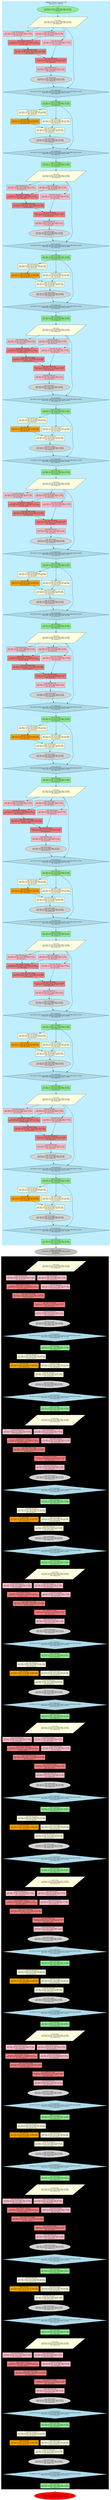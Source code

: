 digraph baseline_tensor_pipeline_parallel {
	rankdir=TB size="100,200"
	node [fontname=Arial fontsize=10]
	node [shape=rectangle style=filled]
	edge [fontname=Arial fontsize=8]
	subgraph cluster_pipeline_stage_0 {
		color=lightblue fillcolor=lightblue1 label="Pipeline Stage 0 (Layers 1-8)
Devices 0-7 (TP=8)" style=filled
		input_stage0 [label="Input
Input: [batch_size=1024, seq_len=10000, hidden_size=8192]
Output: [batch_size=1024, seq_len=10000, hidden_size=8192]
GPU: Host" fillcolor=lightgreen shape=ellipse]
		layer1_input_stage0 [label="Layer 1 Input
Input: [batch_size=1024, seq_len=10000, hidden_size=8192]
Output: [batch_size=1024, seq_len=10000, hidden_size=8192]
GPU: All devices 0-7" fillcolor=lightyellow shape=parallelogram]
		layer1_mha_query_stage0 [label="Layer 1 MHA Query Linear
Input: [batch_size=1024, seq_len=10000, hidden_size=8192]
Output: [batch_size=1024, seq_len=10000, heads=2, d_q=512]
GPU: Each shard 0-7" fillcolor=pink]
		layer1_mha_key_stage0 [label="Layer 1 MHA Key Linear
Input: [batch_size=1024, seq_len=10000, hidden_size=8192]
Output: [batch_size=1024, seq_len=10000, heads=2, d_k=512]
GPU: Each shard 0-7" fillcolor=pink]
		layer1_mha_value_stage0 [label="Layer 1 MHA Value Linear
Input: [batch_size=1024, seq_len=10000, hidden_size=8192]
Output: [batch_size=1024, seq_len=10000, heads=2, d_v=512]
GPU: Each shard 0-7" fillcolor=pink]
		layer1_mha_qkt_stage0 [label="Layer 1 MHA QKT Calculation
Input: [batch_size=1024, heads=2, seq_len=10000, d_k=512]
Output: [batch_size=1024, heads=2, seq_len=10000, seq_len=10000]
GPU: Each shard 0-7" fillcolor=lightcoral]
		layer1_mha_weights_stage0 [label="Layer 1 MHA Attention Weights
Input: [batch_size=1024, heads=2, seq_len=10000, seq_len=10000]
Output: [batch_size=1024, heads=2, seq_len=10000, seq_len=10000]
GPU: Each shard 0-7" fillcolor=lightcoral]
		layer1_mha_apply_stage0 [label="Layer 1 MHA Apply Attention
Input: [batch_size=1024, heads=2, seq_len=10000, seq_len=10000]
Output: [batch_size=1024, heads=2, seq_len=10000, d_v=512]
GPU: Each shard 0-7" fillcolor=lightcoral]
		layer1_mha_out_stage0 [label="Layer 1 MHA Output Linear
Input: [batch_size=1024, heads=2, seq_len=10000, d_v=512]
Output: [batch_size=1024, seq_len=10000, hidden_size=8192]
GPU: Each shard 0-7" fillcolor=pink]
		layer1_mha_allreduce_stage0 [label="Layer 1 MHA All-reduce
Input: [batch_size=1024, seq_len=10000, hidden_size=8192]
Output: [batch_size=1024, seq_len=10000, hidden_size=8192]
GPU: All devices 0-7" fillcolor=lightgray shape=ellipse]
		layer1_residual1_stage0 [label="Layer 1 Residual Add 1
Input: [batch_size=1024, seq_len=10000, hidden_size=8192], [batch_size=1024, seq_len=10000, hidden_size=8192]
Output: [batch_size=1024, seq_len=10000, hidden_size=8192]
GPU: All devices 0-7" fillcolor=lightblue shape=diamond]
		layer1_layernorm1_stage0 [label="Layer 1 Layer Norm 1
Input: [batch_size=1024, seq_len=10000, hidden_size=8192]
Output: [batch_size=1024, seq_len=10000, hidden_size=8192]
GPU: All devices 0-7" fillcolor=lightgreen]
		layer1_mlp_gate_stage0 [label="Layer 1 MLP Gate Linear
Input: [batch_size=1024, seq_len=10000, hidden_size=8192]
Output: [batch_size=1024, seq_len=10000, mlp_hidden=4096]
GPU: Each shard 0-7" fillcolor=lightyellow]
		layer1_mlp_up_stage0 [label="Layer 1 MLP Up Linear
Input: [batch_size=1024, seq_len=10000, hidden_size=8192]
Output: [batch_size=1024, seq_len=10000, mlp_hidden=4096]
GPU: Each shard 0-7" fillcolor=lightyellow]
		layer1_mlp_gelu_stage0 [label="Layer 1 MLP GELU
Input: [batch_size=1024, seq_len=10000, mlp_hidden=4096]
Output: [batch_size=1024, seq_len=10000, mlp_hidden=4096]
GPU: Each shard 0-7" fillcolor=orange]
		layer1_mlp_down_stage0 [label="Layer 1 MLP Down Linear
Input: [batch_size=1024, seq_len=10000, mlp_hidden=4096]
Output: [batch_size=1024, seq_len=10000, hidden_size=8192]
GPU: Each shard 0-7" fillcolor=lightyellow]
		layer1_mlp_allreduce_stage0 [label="Layer 1 MLP All-reduce
Input: [batch_size=1024, seq_len=10000, hidden_size=8192]
Output: [batch_size=1024, seq_len=10000, hidden_size=8192]
GPU: All devices 0-7" fillcolor=lightgray shape=ellipse]
		layer1_residual2_stage0 [label="Layer 1 Residual Add 2
Input: [batch_size=1024, seq_len=10000, hidden_size=8192], [batch_size=1024, seq_len=10000, hidden_size=8192]
Output: [batch_size=1024, seq_len=10000, hidden_size=8192]
GPU: All devices 0-7" fillcolor=lightblue shape=diamond]
		layer1_layernorm2_stage0 [label="Layer 1 Layer Norm 2
Input: [batch_size=1024, seq_len=10000, hidden_size=8192]
Output: [batch_size=1024, seq_len=10000, hidden_size=8192]
GPU: All devices 0-7" fillcolor=lightgreen]
		layer2_input_stage0 [label="Layer 2 Input
Input: [batch_size=1024, seq_len=10000, hidden_size=8192]
Output: [batch_size=1024, seq_len=10000, hidden_size=8192]
GPU: All devices 0-7" fillcolor=lightyellow shape=parallelogram]
		layer2_mha_query_stage0 [label="Layer 2 MHA Query Linear
Input: [batch_size=1024, seq_len=10000, hidden_size=8192]
Output: [batch_size=1024, seq_len=10000, heads=2, d_q=512]
GPU: Each shard 0-7" fillcolor=pink]
		layer2_mha_key_stage0 [label="Layer 2 MHA Key Linear
Input: [batch_size=1024, seq_len=10000, hidden_size=8192]
Output: [batch_size=1024, seq_len=10000, heads=2, d_k=512]
GPU: Each shard 0-7" fillcolor=pink]
		layer2_mha_value_stage0 [label="Layer 2 MHA Value Linear
Input: [batch_size=1024, seq_len=10000, hidden_size=8192]
Output: [batch_size=1024, seq_len=10000, heads=2, d_v=512]
GPU: Each shard 0-7" fillcolor=pink]
		layer2_mha_qkt_stage0 [label="Layer 2 MHA QKT Calculation
Input: [batch_size=1024, heads=2, seq_len=10000, d_k=512]
Output: [batch_size=1024, heads=2, seq_len=10000, seq_len=10000]
GPU: Each shard 0-7" fillcolor=lightcoral]
		layer2_mha_weights_stage0 [label="Layer 2 MHA Attention Weights
Input: [batch_size=1024, heads=2, seq_len=10000, seq_len=10000]
Output: [batch_size=1024, heads=2, seq_len=10000, seq_len=10000]
GPU: Each shard 0-7" fillcolor=lightcoral]
		layer2_mha_apply_stage0 [label="Layer 2 MHA Apply Attention
Input: [batch_size=1024, heads=2, seq_len=10000, seq_len=10000]
Output: [batch_size=1024, heads=2, seq_len=10000, d_v=512]
GPU: Each shard 0-7" fillcolor=lightcoral]
		layer2_mha_out_stage0 [label="Layer 2 MHA Output Linear
Input: [batch_size=1024, heads=2, seq_len=10000, d_v=512]
Output: [batch_size=1024, seq_len=10000, hidden_size=8192]
GPU: Each shard 0-7" fillcolor=pink]
		layer2_mha_allreduce_stage0 [label="Layer 2 MHA All-reduce
Input: [batch_size=1024, seq_len=10000, hidden_size=8192]
Output: [batch_size=1024, seq_len=10000, hidden_size=8192]
GPU: All devices 0-7" fillcolor=lightgray shape=ellipse]
		layer2_residual1_stage0 [label="Layer 2 Residual Add 1
Input: [batch_size=1024, seq_len=10000, hidden_size=8192], [batch_size=1024, seq_len=10000, hidden_size=8192]
Output: [batch_size=1024, seq_len=10000, hidden_size=8192]
GPU: All devices 0-7" fillcolor=lightblue shape=diamond]
		layer2_layernorm1_stage0 [label="Layer 2 Layer Norm 1
Input: [batch_size=1024, seq_len=10000, hidden_size=8192]
Output: [batch_size=1024, seq_len=10000, hidden_size=8192]
GPU: All devices 0-7" fillcolor=lightgreen]
		layer2_mlp_gate_stage0 [label="Layer 2 MLP Gate Linear
Input: [batch_size=1024, seq_len=10000, hidden_size=8192]
Output: [batch_size=1024, seq_len=10000, mlp_hidden=4096]
GPU: Each shard 0-7" fillcolor=lightyellow]
		layer2_mlp_up_stage0 [label="Layer 2 MLP Up Linear
Input: [batch_size=1024, seq_len=10000, hidden_size=8192]
Output: [batch_size=1024, seq_len=10000, mlp_hidden=4096]
GPU: Each shard 0-7" fillcolor=lightyellow]
		layer2_mlp_gelu_stage0 [label="Layer 2 MLP GELU
Input: [batch_size=1024, seq_len=10000, mlp_hidden=4096]
Output: [batch_size=1024, seq_len=10000, mlp_hidden=4096]
GPU: Each shard 0-7" fillcolor=orange]
		layer2_mlp_down_stage0 [label="Layer 2 MLP Down Linear
Input: [batch_size=1024, seq_len=10000, mlp_hidden=4096]
Output: [batch_size=1024, seq_len=10000, hidden_size=8192]
GPU: Each shard 0-7" fillcolor=lightyellow]
		layer2_mlp_allreduce_stage0 [label="Layer 2 MLP All-reduce
Input: [batch_size=1024, seq_len=10000, hidden_size=8192]
Output: [batch_size=1024, seq_len=10000, hidden_size=8192]
GPU: All devices 0-7" fillcolor=lightgray shape=ellipse]
		layer2_residual2_stage0 [label="Layer 2 Residual Add 2
Input: [batch_size=1024, seq_len=10000, hidden_size=8192], [batch_size=1024, seq_len=10000, hidden_size=8192]
Output: [batch_size=1024, seq_len=10000, hidden_size=8192]
GPU: All devices 0-7" fillcolor=lightblue shape=diamond]
		layer2_layernorm2_stage0 [label="Layer 2 Layer Norm 2
Input: [batch_size=1024, seq_len=10000, hidden_size=8192]
Output: [batch_size=1024, seq_len=10000, hidden_size=8192]
GPU: All devices 0-7" fillcolor=lightgreen]
		layer3_input_stage0 [label="Layer 3 Input
Input: [batch_size=1024, seq_len=10000, hidden_size=8192]
Output: [batch_size=1024, seq_len=10000, hidden_size=8192]
GPU: All devices 0-7" fillcolor=lightyellow shape=parallelogram]
		layer3_mha_query_stage0 [label="Layer 3 MHA Query Linear
Input: [batch_size=1024, seq_len=10000, hidden_size=8192]
Output: [batch_size=1024, seq_len=10000, heads=2, d_q=512]
GPU: Each shard 0-7" fillcolor=pink]
		layer3_mha_key_stage0 [label="Layer 3 MHA Key Linear
Input: [batch_size=1024, seq_len=10000, hidden_size=8192]
Output: [batch_size=1024, seq_len=10000, heads=2, d_k=512]
GPU: Each shard 0-7" fillcolor=pink]
		layer3_mha_value_stage0 [label="Layer 3 MHA Value Linear
Input: [batch_size=1024, seq_len=10000, hidden_size=8192]
Output: [batch_size=1024, seq_len=10000, heads=2, d_v=512]
GPU: Each shard 0-7" fillcolor=pink]
		layer3_mha_qkt_stage0 [label="Layer 3 MHA QKT Calculation
Input: [batch_size=1024, heads=2, seq_len=10000, d_k=512]
Output: [batch_size=1024, heads=2, seq_len=10000, seq_len=10000]
GPU: Each shard 0-7" fillcolor=lightcoral]
		layer3_mha_weights_stage0 [label="Layer 3 MHA Attention Weights
Input: [batch_size=1024, heads=2, seq_len=10000, seq_len=10000]
Output: [batch_size=1024, heads=2, seq_len=10000, seq_len=10000]
GPU: Each shard 0-7" fillcolor=lightcoral]
		layer3_mha_apply_stage0 [label="Layer 3 MHA Apply Attention
Input: [batch_size=1024, heads=2, seq_len=10000, seq_len=10000]
Output: [batch_size=1024, heads=2, seq_len=10000, d_v=512]
GPU: Each shard 0-7" fillcolor=lightcoral]
		layer3_mha_out_stage0 [label="Layer 3 MHA Output Linear
Input: [batch_size=1024, heads=2, seq_len=10000, d_v=512]
Output: [batch_size=1024, seq_len=10000, hidden_size=8192]
GPU: Each shard 0-7" fillcolor=pink]
		layer3_mha_allreduce_stage0 [label="Layer 3 MHA All-reduce
Input: [batch_size=1024, seq_len=10000, hidden_size=8192]
Output: [batch_size=1024, seq_len=10000, hidden_size=8192]
GPU: All devices 0-7" fillcolor=lightgray shape=ellipse]
		layer3_residual1_stage0 [label="Layer 3 Residual Add 1
Input: [batch_size=1024, seq_len=10000, hidden_size=8192], [batch_size=1024, seq_len=10000, hidden_size=8192]
Output: [batch_size=1024, seq_len=10000, hidden_size=8192]
GPU: All devices 0-7" fillcolor=lightblue shape=diamond]
		layer3_layernorm1_stage0 [label="Layer 3 Layer Norm 1
Input: [batch_size=1024, seq_len=10000, hidden_size=8192]
Output: [batch_size=1024, seq_len=10000, hidden_size=8192]
GPU: All devices 0-7" fillcolor=lightgreen]
		layer3_mlp_gate_stage0 [label="Layer 3 MLP Gate Linear
Input: [batch_size=1024, seq_len=10000, hidden_size=8192]
Output: [batch_size=1024, seq_len=10000, mlp_hidden=4096]
GPU: Each shard 0-7" fillcolor=lightyellow]
		layer3_mlp_up_stage0 [label="Layer 3 MLP Up Linear
Input: [batch_size=1024, seq_len=10000, hidden_size=8192]
Output: [batch_size=1024, seq_len=10000, mlp_hidden=4096]
GPU: Each shard 0-7" fillcolor=lightyellow]
		layer3_mlp_gelu_stage0 [label="Layer 3 MLP GELU
Input: [batch_size=1024, seq_len=10000, mlp_hidden=4096]
Output: [batch_size=1024, seq_len=10000, mlp_hidden=4096]
GPU: Each shard 0-7" fillcolor=orange]
		layer3_mlp_down_stage0 [label="Layer 3 MLP Down Linear
Input: [batch_size=1024, seq_len=10000, mlp_hidden=4096]
Output: [batch_size=1024, seq_len=10000, hidden_size=8192]
GPU: Each shard 0-7" fillcolor=lightyellow]
		layer3_mlp_allreduce_stage0 [label="Layer 3 MLP All-reduce
Input: [batch_size=1024, seq_len=10000, hidden_size=8192]
Output: [batch_size=1024, seq_len=10000, hidden_size=8192]
GPU: All devices 0-7" fillcolor=lightgray shape=ellipse]
		layer3_residual2_stage0 [label="Layer 3 Residual Add 2
Input: [batch_size=1024, seq_len=10000, hidden_size=8192], [batch_size=1024, seq_len=10000, hidden_size=8192]
Output: [batch_size=1024, seq_len=10000, hidden_size=8192]
GPU: All devices 0-7" fillcolor=lightblue shape=diamond]
		layer3_layernorm2_stage0 [label="Layer 3 Layer Norm 2
Input: [batch_size=1024, seq_len=10000, hidden_size=8192]
Output: [batch_size=1024, seq_len=10000, hidden_size=8192]
GPU: All devices 0-7" fillcolor=lightgreen]
		layer4_input_stage0 [label="Layer 4 Input
Input: [batch_size=1024, seq_len=10000, hidden_size=8192]
Output: [batch_size=1024, seq_len=10000, hidden_size=8192]
GPU: All devices 0-7" fillcolor=lightyellow shape=parallelogram]
		layer4_mha_query_stage0 [label="Layer 4 MHA Query Linear
Input: [batch_size=1024, seq_len=10000, hidden_size=8192]
Output: [batch_size=1024, seq_len=10000, heads=2, d_q=512]
GPU: Each shard 0-7" fillcolor=pink]
		layer4_mha_key_stage0 [label="Layer 4 MHA Key Linear
Input: [batch_size=1024, seq_len=10000, hidden_size=8192]
Output: [batch_size=1024, seq_len=10000, heads=2, d_k=512]
GPU: Each shard 0-7" fillcolor=pink]
		layer4_mha_value_stage0 [label="Layer 4 MHA Value Linear
Input: [batch_size=1024, seq_len=10000, hidden_size=8192]
Output: [batch_size=1024, seq_len=10000, heads=2, d_v=512]
GPU: Each shard 0-7" fillcolor=pink]
		layer4_mha_qkt_stage0 [label="Layer 4 MHA QKT Calculation
Input: [batch_size=1024, heads=2, seq_len=10000, d_k=512]
Output: [batch_size=1024, heads=2, seq_len=10000, seq_len=10000]
GPU: Each shard 0-7" fillcolor=lightcoral]
		layer4_mha_weights_stage0 [label="Layer 4 MHA Attention Weights
Input: [batch_size=1024, heads=2, seq_len=10000, seq_len=10000]
Output: [batch_size=1024, heads=2, seq_len=10000, seq_len=10000]
GPU: Each shard 0-7" fillcolor=lightcoral]
		layer4_mha_apply_stage0 [label="Layer 4 MHA Apply Attention
Input: [batch_size=1024, heads=2, seq_len=10000, seq_len=10000]
Output: [batch_size=1024, heads=2, seq_len=10000, d_v=512]
GPU: Each shard 0-7" fillcolor=lightcoral]
		layer4_mha_out_stage0 [label="Layer 4 MHA Output Linear
Input: [batch_size=1024, heads=2, seq_len=10000, d_v=512]
Output: [batch_size=1024, seq_len=10000, hidden_size=8192]
GPU: Each shard 0-7" fillcolor=pink]
		layer4_mha_allreduce_stage0 [label="Layer 4 MHA All-reduce
Input: [batch_size=1024, seq_len=10000, hidden_size=8192]
Output: [batch_size=1024, seq_len=10000, hidden_size=8192]
GPU: All devices 0-7" fillcolor=lightgray shape=ellipse]
		layer4_residual1_stage0 [label="Layer 4 Residual Add 1
Input: [batch_size=1024, seq_len=10000, hidden_size=8192], [batch_size=1024, seq_len=10000, hidden_size=8192]
Output: [batch_size=1024, seq_len=10000, hidden_size=8192]
GPU: All devices 0-7" fillcolor=lightblue shape=diamond]
		layer4_layernorm1_stage0 [label="Layer 4 Layer Norm 1
Input: [batch_size=1024, seq_len=10000, hidden_size=8192]
Output: [batch_size=1024, seq_len=10000, hidden_size=8192]
GPU: All devices 0-7" fillcolor=lightgreen]
		layer4_mlp_gate_stage0 [label="Layer 4 MLP Gate Linear
Input: [batch_size=1024, seq_len=10000, hidden_size=8192]
Output: [batch_size=1024, seq_len=10000, mlp_hidden=4096]
GPU: Each shard 0-7" fillcolor=lightyellow]
		layer4_mlp_up_stage0 [label="Layer 4 MLP Up Linear
Input: [batch_size=1024, seq_len=10000, hidden_size=8192]
Output: [batch_size=1024, seq_len=10000, mlp_hidden=4096]
GPU: Each shard 0-7" fillcolor=lightyellow]
		layer4_mlp_gelu_stage0 [label="Layer 4 MLP GELU
Input: [batch_size=1024, seq_len=10000, mlp_hidden=4096]
Output: [batch_size=1024, seq_len=10000, mlp_hidden=4096]
GPU: Each shard 0-7" fillcolor=orange]
		layer4_mlp_down_stage0 [label="Layer 4 MLP Down Linear
Input: [batch_size=1024, seq_len=10000, mlp_hidden=4096]
Output: [batch_size=1024, seq_len=10000, hidden_size=8192]
GPU: Each shard 0-7" fillcolor=lightyellow]
		layer4_mlp_allreduce_stage0 [label="Layer 4 MLP All-reduce
Input: [batch_size=1024, seq_len=10000, hidden_size=8192]
Output: [batch_size=1024, seq_len=10000, hidden_size=8192]
GPU: All devices 0-7" fillcolor=lightgray shape=ellipse]
		layer4_residual2_stage0 [label="Layer 4 Residual Add 2
Input: [batch_size=1024, seq_len=10000, hidden_size=8192], [batch_size=1024, seq_len=10000, hidden_size=8192]
Output: [batch_size=1024, seq_len=10000, hidden_size=8192]
GPU: All devices 0-7" fillcolor=lightblue shape=diamond]
		layer4_layernorm2_stage0 [label="Layer 4 Layer Norm 2
Input: [batch_size=1024, seq_len=10000, hidden_size=8192]
Output: [batch_size=1024, seq_len=10000, hidden_size=8192]
GPU: All devices 0-7" fillcolor=lightgreen]
		layer5_input_stage0 [label="Layer 5 Input
Input: [batch_size=1024, seq_len=10000, hidden_size=8192]
Output: [batch_size=1024, seq_len=10000, hidden_size=8192]
GPU: All devices 0-7" fillcolor=lightyellow shape=parallelogram]
		layer5_mha_query_stage0 [label="Layer 5 MHA Query Linear
Input: [batch_size=1024, seq_len=10000, hidden_size=8192]
Output: [batch_size=1024, seq_len=10000, heads=2, d_q=512]
GPU: Each shard 0-7" fillcolor=pink]
		layer5_mha_key_stage0 [label="Layer 5 MHA Key Linear
Input: [batch_size=1024, seq_len=10000, hidden_size=8192]
Output: [batch_size=1024, seq_len=10000, heads=2, d_k=512]
GPU: Each shard 0-7" fillcolor=pink]
		layer5_mha_value_stage0 [label="Layer 5 MHA Value Linear
Input: [batch_size=1024, seq_len=10000, hidden_size=8192]
Output: [batch_size=1024, seq_len=10000, heads=2, d_v=512]
GPU: Each shard 0-7" fillcolor=pink]
		layer5_mha_qkt_stage0 [label="Layer 5 MHA QKT Calculation
Input: [batch_size=1024, heads=2, seq_len=10000, d_k=512]
Output: [batch_size=1024, heads=2, seq_len=10000, seq_len=10000]
GPU: Each shard 0-7" fillcolor=lightcoral]
		layer5_mha_weights_stage0 [label="Layer 5 MHA Attention Weights
Input: [batch_size=1024, heads=2, seq_len=10000, seq_len=10000]
Output: [batch_size=1024, heads=2, seq_len=10000, seq_len=10000]
GPU: Each shard 0-7" fillcolor=lightcoral]
		layer5_mha_apply_stage0 [label="Layer 5 MHA Apply Attention
Input: [batch_size=1024, heads=2, seq_len=10000, seq_len=10000]
Output: [batch_size=1024, heads=2, seq_len=10000, d_v=512]
GPU: Each shard 0-7" fillcolor=lightcoral]
		layer5_mha_out_stage0 [label="Layer 5 MHA Output Linear
Input: [batch_size=1024, heads=2, seq_len=10000, d_v=512]
Output: [batch_size=1024, seq_len=10000, hidden_size=8192]
GPU: Each shard 0-7" fillcolor=pink]
		layer5_mha_allreduce_stage0 [label="Layer 5 MHA All-reduce
Input: [batch_size=1024, seq_len=10000, hidden_size=8192]
Output: [batch_size=1024, seq_len=10000, hidden_size=8192]
GPU: All devices 0-7" fillcolor=lightgray shape=ellipse]
		layer5_residual1_stage0 [label="Layer 5 Residual Add 1
Input: [batch_size=1024, seq_len=10000, hidden_size=8192], [batch_size=1024, seq_len=10000, hidden_size=8192]
Output: [batch_size=1024, seq_len=10000, hidden_size=8192]
GPU: All devices 0-7" fillcolor=lightblue shape=diamond]
		layer5_layernorm1_stage0 [label="Layer 5 Layer Norm 1
Input: [batch_size=1024, seq_len=10000, hidden_size=8192]
Output: [batch_size=1024, seq_len=10000, hidden_size=8192]
GPU: All devices 0-7" fillcolor=lightgreen]
		layer5_mlp_gate_stage0 [label="Layer 5 MLP Gate Linear
Input: [batch_size=1024, seq_len=10000, hidden_size=8192]
Output: [batch_size=1024, seq_len=10000, mlp_hidden=4096]
GPU: Each shard 0-7" fillcolor=lightyellow]
		layer5_mlp_up_stage0 [label="Layer 5 MLP Up Linear
Input: [batch_size=1024, seq_len=10000, hidden_size=8192]
Output: [batch_size=1024, seq_len=10000, mlp_hidden=4096]
GPU: Each shard 0-7" fillcolor=lightyellow]
		layer5_mlp_gelu_stage0 [label="Layer 5 MLP GELU
Input: [batch_size=1024, seq_len=10000, mlp_hidden=4096]
Output: [batch_size=1024, seq_len=10000, mlp_hidden=4096]
GPU: Each shard 0-7" fillcolor=orange]
		layer5_mlp_down_stage0 [label="Layer 5 MLP Down Linear
Input: [batch_size=1024, seq_len=10000, mlp_hidden=4096]
Output: [batch_size=1024, seq_len=10000, hidden_size=8192]
GPU: Each shard 0-7" fillcolor=lightyellow]
		layer5_mlp_allreduce_stage0 [label="Layer 5 MLP All-reduce
Input: [batch_size=1024, seq_len=10000, hidden_size=8192]
Output: [batch_size=1024, seq_len=10000, hidden_size=8192]
GPU: All devices 0-7" fillcolor=lightgray shape=ellipse]
		layer5_residual2_stage0 [label="Layer 5 Residual Add 2
Input: [batch_size=1024, seq_len=10000, hidden_size=8192], [batch_size=1024, seq_len=10000, hidden_size=8192]
Output: [batch_size=1024, seq_len=10000, hidden_size=8192]
GPU: All devices 0-7" fillcolor=lightblue shape=diamond]
		layer5_layernorm2_stage0 [label="Layer 5 Layer Norm 2
Input: [batch_size=1024, seq_len=10000, hidden_size=8192]
Output: [batch_size=1024, seq_len=10000, hidden_size=8192]
GPU: All devices 0-7" fillcolor=lightgreen]
		layer6_input_stage0 [label="Layer 6 Input
Input: [batch_size=1024, seq_len=10000, hidden_size=8192]
Output: [batch_size=1024, seq_len=10000, hidden_size=8192]
GPU: All devices 0-7" fillcolor=lightyellow shape=parallelogram]
		layer6_mha_query_stage0 [label="Layer 6 MHA Query Linear
Input: [batch_size=1024, seq_len=10000, hidden_size=8192]
Output: [batch_size=1024, seq_len=10000, heads=2, d_q=512]
GPU: Each shard 0-7" fillcolor=pink]
		layer6_mha_key_stage0 [label="Layer 6 MHA Key Linear
Input: [batch_size=1024, seq_len=10000, hidden_size=8192]
Output: [batch_size=1024, seq_len=10000, heads=2, d_k=512]
GPU: Each shard 0-7" fillcolor=pink]
		layer6_mha_value_stage0 [label="Layer 6 MHA Value Linear
Input: [batch_size=1024, seq_len=10000, hidden_size=8192]
Output: [batch_size=1024, seq_len=10000, heads=2, d_v=512]
GPU: Each shard 0-7" fillcolor=pink]
		layer6_mha_qkt_stage0 [label="Layer 6 MHA QKT Calculation
Input: [batch_size=1024, heads=2, seq_len=10000, d_k=512]
Output: [batch_size=1024, heads=2, seq_len=10000, seq_len=10000]
GPU: Each shard 0-7" fillcolor=lightcoral]
		layer6_mha_weights_stage0 [label="Layer 6 MHA Attention Weights
Input: [batch_size=1024, heads=2, seq_len=10000, seq_len=10000]
Output: [batch_size=1024, heads=2, seq_len=10000, seq_len=10000]
GPU: Each shard 0-7" fillcolor=lightcoral]
		layer6_mha_apply_stage0 [label="Layer 6 MHA Apply Attention
Input: [batch_size=1024, heads=2, seq_len=10000, seq_len=10000]
Output: [batch_size=1024, heads=2, seq_len=10000, d_v=512]
GPU: Each shard 0-7" fillcolor=lightcoral]
		layer6_mha_out_stage0 [label="Layer 6 MHA Output Linear
Input: [batch_size=1024, heads=2, seq_len=10000, d_v=512]
Output: [batch_size=1024, seq_len=10000, hidden_size=8192]
GPU: Each shard 0-7" fillcolor=pink]
		layer6_mha_allreduce_stage0 [label="Layer 6 MHA All-reduce
Input: [batch_size=1024, seq_len=10000, hidden_size=8192]
Output: [batch_size=1024, seq_len=10000, hidden_size=8192]
GPU: All devices 0-7" fillcolor=lightgray shape=ellipse]
		layer6_residual1_stage0 [label="Layer 6 Residual Add 1
Input: [batch_size=1024, seq_len=10000, hidden_size=8192], [batch_size=1024, seq_len=10000, hidden_size=8192]
Output: [batch_size=1024, seq_len=10000, hidden_size=8192]
GPU: All devices 0-7" fillcolor=lightblue shape=diamond]
		layer6_layernorm1_stage0 [label="Layer 6 Layer Norm 1
Input: [batch_size=1024, seq_len=10000, hidden_size=8192]
Output: [batch_size=1024, seq_len=10000, hidden_size=8192]
GPU: All devices 0-7" fillcolor=lightgreen]
		layer6_mlp_gate_stage0 [label="Layer 6 MLP Gate Linear
Input: [batch_size=1024, seq_len=10000, hidden_size=8192]
Output: [batch_size=1024, seq_len=10000, mlp_hidden=4096]
GPU: Each shard 0-7" fillcolor=lightyellow]
		layer6_mlp_up_stage0 [label="Layer 6 MLP Up Linear
Input: [batch_size=1024, seq_len=10000, hidden_size=8192]
Output: [batch_size=1024, seq_len=10000, mlp_hidden=4096]
GPU: Each shard 0-7" fillcolor=lightyellow]
		layer6_mlp_gelu_stage0 [label="Layer 6 MLP GELU
Input: [batch_size=1024, seq_len=10000, mlp_hidden=4096]
Output: [batch_size=1024, seq_len=10000, mlp_hidden=4096]
GPU: Each shard 0-7" fillcolor=orange]
		layer6_mlp_down_stage0 [label="Layer 6 MLP Down Linear
Input: [batch_size=1024, seq_len=10000, mlp_hidden=4096]
Output: [batch_size=1024, seq_len=10000, hidden_size=8192]
GPU: Each shard 0-7" fillcolor=lightyellow]
		layer6_mlp_allreduce_stage0 [label="Layer 6 MLP All-reduce
Input: [batch_size=1024, seq_len=10000, hidden_size=8192]
Output: [batch_size=1024, seq_len=10000, hidden_size=8192]
GPU: All devices 0-7" fillcolor=lightgray shape=ellipse]
		layer6_residual2_stage0 [label="Layer 6 Residual Add 2
Input: [batch_size=1024, seq_len=10000, hidden_size=8192], [batch_size=1024, seq_len=10000, hidden_size=8192]
Output: [batch_size=1024, seq_len=10000, hidden_size=8192]
GPU: All devices 0-7" fillcolor=lightblue shape=diamond]
		layer6_layernorm2_stage0 [label="Layer 6 Layer Norm 2
Input: [batch_size=1024, seq_len=10000, hidden_size=8192]
Output: [batch_size=1024, seq_len=10000, hidden_size=8192]
GPU: All devices 0-7" fillcolor=lightgreen]
		layer7_input_stage0 [label="Layer 7 Input
Input: [batch_size=1024, seq_len=10000, hidden_size=8192]
Output: [batch_size=1024, seq_len=10000, hidden_size=8192]
GPU: All devices 0-7" fillcolor=lightyellow shape=parallelogram]
		layer7_mha_query_stage0 [label="Layer 7 MHA Query Linear
Input: [batch_size=1024, seq_len=10000, hidden_size=8192]
Output: [batch_size=1024, seq_len=10000, heads=2, d_q=512]
GPU: Each shard 0-7" fillcolor=pink]
		layer7_mha_key_stage0 [label="Layer 7 MHA Key Linear
Input: [batch_size=1024, seq_len=10000, hidden_size=8192]
Output: [batch_size=1024, seq_len=10000, heads=2, d_k=512]
GPU: Each shard 0-7" fillcolor=pink]
		layer7_mha_value_stage0 [label="Layer 7 MHA Value Linear
Input: [batch_size=1024, seq_len=10000, hidden_size=8192]
Output: [batch_size=1024, seq_len=10000, heads=2, d_v=512]
GPU: Each shard 0-7" fillcolor=pink]
		layer7_mha_qkt_stage0 [label="Layer 7 MHA QKT Calculation
Input: [batch_size=1024, heads=2, seq_len=10000, d_k=512]
Output: [batch_size=1024, heads=2, seq_len=10000, seq_len=10000]
GPU: Each shard 0-7" fillcolor=lightcoral]
		layer7_mha_weights_stage0 [label="Layer 7 MHA Attention Weights
Input: [batch_size=1024, heads=2, seq_len=10000, seq_len=10000]
Output: [batch_size=1024, heads=2, seq_len=10000, seq_len=10000]
GPU: Each shard 0-7" fillcolor=lightcoral]
		layer7_mha_apply_stage0 [label="Layer 7 MHA Apply Attention
Input: [batch_size=1024, heads=2, seq_len=10000, seq_len=10000]
Output: [batch_size=1024, heads=2, seq_len=10000, d_v=512]
GPU: Each shard 0-7" fillcolor=lightcoral]
		layer7_mha_out_stage0 [label="Layer 7 MHA Output Linear
Input: [batch_size=1024, heads=2, seq_len=10000, d_v=512]
Output: [batch_size=1024, seq_len=10000, hidden_size=8192]
GPU: Each shard 0-7" fillcolor=pink]
		layer7_mha_allreduce_stage0 [label="Layer 7 MHA All-reduce
Input: [batch_size=1024, seq_len=10000, hidden_size=8192]
Output: [batch_size=1024, seq_len=10000, hidden_size=8192]
GPU: All devices 0-7" fillcolor=lightgray shape=ellipse]
		layer7_residual1_stage0 [label="Layer 7 Residual Add 1
Input: [batch_size=1024, seq_len=10000, hidden_size=8192], [batch_size=1024, seq_len=10000, hidden_size=8192]
Output: [batch_size=1024, seq_len=10000, hidden_size=8192]
GPU: All devices 0-7" fillcolor=lightblue shape=diamond]
		layer7_layernorm1_stage0 [label="Layer 7 Layer Norm 1
Input: [batch_size=1024, seq_len=10000, hidden_size=8192]
Output: [batch_size=1024, seq_len=10000, hidden_size=8192]
GPU: All devices 0-7" fillcolor=lightgreen]
		layer7_mlp_gate_stage0 [label="Layer 7 MLP Gate Linear
Input: [batch_size=1024, seq_len=10000, hidden_size=8192]
Output: [batch_size=1024, seq_len=10000, mlp_hidden=4096]
GPU: Each shard 0-7" fillcolor=lightyellow]
		layer7_mlp_up_stage0 [label="Layer 7 MLP Up Linear
Input: [batch_size=1024, seq_len=10000, hidden_size=8192]
Output: [batch_size=1024, seq_len=10000, mlp_hidden=4096]
GPU: Each shard 0-7" fillcolor=lightyellow]
		layer7_mlp_gelu_stage0 [label="Layer 7 MLP GELU
Input: [batch_size=1024, seq_len=10000, mlp_hidden=4096]
Output: [batch_size=1024, seq_len=10000, mlp_hidden=4096]
GPU: Each shard 0-7" fillcolor=orange]
		layer7_mlp_down_stage0 [label="Layer 7 MLP Down Linear
Input: [batch_size=1024, seq_len=10000, mlp_hidden=4096]
Output: [batch_size=1024, seq_len=10000, hidden_size=8192]
GPU: Each shard 0-7" fillcolor=lightyellow]
		layer7_mlp_allreduce_stage0 [label="Layer 7 MLP All-reduce
Input: [batch_size=1024, seq_len=10000, hidden_size=8192]
Output: [batch_size=1024, seq_len=10000, hidden_size=8192]
GPU: All devices 0-7" fillcolor=lightgray shape=ellipse]
		layer7_residual2_stage0 [label="Layer 7 Residual Add 2
Input: [batch_size=1024, seq_len=10000, hidden_size=8192], [batch_size=1024, seq_len=10000, hidden_size=8192]
Output: [batch_size=1024, seq_len=10000, hidden_size=8192]
GPU: All devices 0-7" fillcolor=lightblue shape=diamond]
		layer7_layernorm2_stage0 [label="Layer 7 Layer Norm 2
Input: [batch_size=1024, seq_len=10000, hidden_size=8192]
Output: [batch_size=1024, seq_len=10000, hidden_size=8192]
GPU: All devices 0-7" fillcolor=lightgreen]
		layer8_input_stage0 [label="Layer 8 Input
Input: [batch_size=1024, seq_len=10000, hidden_size=8192]
Output: [batch_size=1024, seq_len=10000, hidden_size=8192]
GPU: All devices 0-7" fillcolor=lightyellow shape=parallelogram]
		layer8_mha_query_stage0 [label="Layer 8 MHA Query Linear
Input: [batch_size=1024, seq_len=10000, hidden_size=8192]
Output: [batch_size=1024, seq_len=10000, heads=2, d_q=512]
GPU: Each shard 0-7" fillcolor=pink]
		layer8_mha_key_stage0 [label="Layer 8 MHA Key Linear
Input: [batch_size=1024, seq_len=10000, hidden_size=8192]
Output: [batch_size=1024, seq_len=10000, heads=2, d_k=512]
GPU: Each shard 0-7" fillcolor=pink]
		layer8_mha_value_stage0 [label="Layer 8 MHA Value Linear
Input: [batch_size=1024, seq_len=10000, hidden_size=8192]
Output: [batch_size=1024, seq_len=10000, heads=2, d_v=512]
GPU: Each shard 0-7" fillcolor=pink]
		layer8_mha_qkt_stage0 [label="Layer 8 MHA QKT Calculation
Input: [batch_size=1024, heads=2, seq_len=10000, d_k=512]
Output: [batch_size=1024, heads=2, seq_len=10000, seq_len=10000]
GPU: Each shard 0-7" fillcolor=lightcoral]
		layer8_mha_weights_stage0 [label="Layer 8 MHA Attention Weights
Input: [batch_size=1024, heads=2, seq_len=10000, seq_len=10000]
Output: [batch_size=1024, heads=2, seq_len=10000, seq_len=10000]
GPU: Each shard 0-7" fillcolor=lightcoral]
		layer8_mha_apply_stage0 [label="Layer 8 MHA Apply Attention
Input: [batch_size=1024, heads=2, seq_len=10000, seq_len=10000]
Output: [batch_size=1024, heads=2, seq_len=10000, d_v=512]
GPU: Each shard 0-7" fillcolor=lightcoral]
		layer8_mha_out_stage0 [label="Layer 8 MHA Output Linear
Input: [batch_size=1024, heads=2, seq_len=10000, d_v=512]
Output: [batch_size=1024, seq_len=10000, hidden_size=8192]
GPU: Each shard 0-7" fillcolor=pink]
		layer8_mha_allreduce_stage0 [label="Layer 8 MHA All-reduce
Input: [batch_size=1024, seq_len=10000, hidden_size=8192]
Output: [batch_size=1024, seq_len=10000, hidden_size=8192]
GPU: All devices 0-7" fillcolor=lightgray shape=ellipse]
		layer8_residual1_stage0 [label="Layer 8 Residual Add 1
Input: [batch_size=1024, seq_len=10000, hidden_size=8192], [batch_size=1024, seq_len=10000, hidden_size=8192]
Output: [batch_size=1024, seq_len=10000, hidden_size=8192]
GPU: All devices 0-7" fillcolor=lightblue shape=diamond]
		layer8_layernorm1_stage0 [label="Layer 8 Layer Norm 1
Input: [batch_size=1024, seq_len=10000, hidden_size=8192]
Output: [batch_size=1024, seq_len=10000, hidden_size=8192]
GPU: All devices 0-7" fillcolor=lightgreen]
		layer8_mlp_gate_stage0 [label="Layer 8 MLP Gate Linear
Input: [batch_size=1024, seq_len=10000, hidden_size=8192]
Output: [batch_size=1024, seq_len=10000, mlp_hidden=4096]
GPU: Each shard 0-7" fillcolor=lightyellow]
		layer8_mlp_up_stage0 [label="Layer 8 MLP Up Linear
Input: [batch_size=1024, seq_len=10000, hidden_size=8192]
Output: [batch_size=1024, seq_len=10000, mlp_hidden=4096]
GPU: Each shard 0-7" fillcolor=lightyellow]
		layer8_mlp_gelu_stage0 [label="Layer 8 MLP GELU
Input: [batch_size=1024, seq_len=10000, mlp_hidden=4096]
Output: [batch_size=1024, seq_len=10000, mlp_hidden=4096]
GPU: Each shard 0-7" fillcolor=orange]
		layer8_mlp_down_stage0 [label="Layer 8 MLP Down Linear
Input: [batch_size=1024, seq_len=10000, mlp_hidden=4096]
Output: [batch_size=1024, seq_len=10000, hidden_size=8192]
GPU: Each shard 0-7" fillcolor=lightyellow]
		layer8_mlp_allreduce_stage0 [label="Layer 8 MLP All-reduce
Input: [batch_size=1024, seq_len=10000, hidden_size=8192]
Output: [batch_size=1024, seq_len=10000, hidden_size=8192]
GPU: All devices 0-7" fillcolor=lightgray shape=ellipse]
		layer8_residual2_stage0 [label="Layer 8 Residual Add 2
Input: [batch_size=1024, seq_len=10000, hidden_size=8192], [batch_size=1024, seq_len=10000, hidden_size=8192]
Output: [batch_size=1024, seq_len=10000, hidden_size=8192]
GPU: All devices 0-7" fillcolor=lightblue shape=diamond]
		layer8_layernorm2_stage0 [label="Layer 8 Layer Norm 2
Input: [batch_size=1024, seq_len=10000, hidden_size=8192]
Output: [batch_size=1024, seq_len=10000, hidden_size=8192]
GPU: All devices 0-7" fillcolor=lightgreen]
	}
	subgraph cluster_pipeline_stage_1 {
		color=lightcoral fillcolor=lightcoral1 label="Pipeline Stage 1 (Layers 9-16)
Devices 8-15 (TP=8)" style=filled
		layer9_input_stage1 [label="Layer 9 Input
Input: [batch_size=1024, seq_len=10000, hidden_size=8192]
Output: [batch_size=1024, seq_len=10000, hidden_size=8192]
GPU: All devices 8-15" fillcolor=lightyellow shape=parallelogram]
		layer9_mha_query_stage1 [label="Layer 9 MHA Query Linear
Input: [batch_size=1024, seq_len=10000, hidden_size=8192]
Output: [batch_size=1024, seq_len=10000, heads=2, d_q=512]
GPU: Each shard 8-15" fillcolor=pink]
		layer9_mha_key_stage1 [label="Layer 9 MHA Key Linear
Input: [batch_size=1024, seq_len=10000, hidden_size=8192]
Output: [batch_size=1024, seq_len=10000, heads=2, d_k=512]
GPU: Each shard 8-15" fillcolor=pink]
		layer9_mha_value_stage1 [label="Layer 9 MHA Value Linear
Input: [batch_size=1024, seq_len=10000, hidden_size=8192]
Output: [batch_size=1024, seq_len=10000, heads=2, d_v=512]
GPU: Each shard 8-15" fillcolor=pink]
		layer9_mha_qkt_stage1 [label="Layer 9 MHA QKT Calculation
Input: [batch_size=1024, heads=2, seq_len=10000, d_k=512]
Output: [batch_size=1024, heads=2, seq_len=10000, seq_len=10000]
GPU: Each shard 8-15" fillcolor=lightcoral]
		layer9_mha_weights_stage1 [label="Layer 9 MHA Attention Weights
Input: [batch_size=1024, heads=2, seq_len=10000, seq_len=10000]
Output: [batch_size=1024, heads=2, seq_len=10000, seq_len=10000]
GPU: Each shard 8-15" fillcolor=lightcoral]
		layer9_mha_apply_stage1 [label="Layer 9 MHA Apply Attention
Input: [batch_size=1024, heads=2, seq_len=10000, seq_len=10000]
Output: [batch_size=1024, heads=2, seq_len=10000, d_v=512]
GPU: Each shard 8-15" fillcolor=lightcoral]
		layer9_mha_out_stage1 [label="Layer 9 MHA Output Linear
Input: [batch_size=1024, heads=2, seq_len=10000, d_v=512]
Output: [batch_size=1024, seq_len=10000, hidden_size=8192]
GPU: Each shard 8-15" fillcolor=pink]
		layer9_mha_allreduce_stage1 [label="Layer 9 MHA All-reduce
Input: [batch_size=1024, seq_len=10000, hidden_size=8192]
Output: [batch_size=1024, seq_len=10000, hidden_size=8192]
GPU: All devices 8-15" fillcolor=lightgray shape=ellipse]
		layer9_residual1_stage1 [label="Layer 9 Residual Add 1
Input: [batch_size=1024, seq_len=10000, hidden_size=8192], [batch_size=1024, seq_len=10000, hidden_size=8192]
Output: [batch_size=1024, seq_len=10000, hidden_size=8192]
GPU: All devices 8-15" fillcolor=lightblue shape=diamond]
		layer9_layernorm1_stage1 [label="Layer 9 Layer Norm 1
Input: [batch_size=1024, seq_len=10000, hidden_size=8192]
Output: [batch_size=1024, seq_len=10000, hidden_size=8192]
GPU: All devices 8-15" fillcolor=lightgreen]
		layer9_mlp_gate_stage1 [label="Layer 9 MLP Gate Linear
Input: [batch_size=1024, seq_len=10000, hidden_size=8192]
Output: [batch_size=1024, seq_len=10000, mlp_hidden=4096]
GPU: Each shard 8-15" fillcolor=lightyellow]
		layer9_mlp_up_stage1 [label="Layer 9 MLP Up Linear
Input: [batch_size=1024, seq_len=10000, hidden_size=8192]
Output: [batch_size=1024, seq_len=10000, mlp_hidden=4096]
GPU: Each shard 8-15" fillcolor=lightyellow]
		layer9_mlp_gelu_stage1 [label="Layer 9 MLP GELU
Input: [batch_size=1024, seq_len=10000, mlp_hidden=4096]
Output: [batch_size=1024, seq_len=10000, mlp_hidden=4096]
GPU: Each shard 8-15" fillcolor=orange]
		layer9_mlp_down_stage1 [label="Layer 9 MLP Down Linear
Input: [batch_size=1024, seq_len=10000, mlp_hidden=4096]
Output: [batch_size=1024, seq_len=10000, hidden_size=8192]
GPU: Each shard 8-15" fillcolor=lightyellow]
		layer9_mlp_allreduce_stage1 [label="Layer 9 MLP All-reduce
Input: [batch_size=1024, seq_len=10000, hidden_size=8192]
Output: [batch_size=1024, seq_len=10000, hidden_size=8192]
GPU: All devices 8-15" fillcolor=lightgray shape=ellipse]
		layer9_residual2_stage1 [label="Layer 9 Residual Add 2
Input: [batch_size=1024, seq_len=10000, hidden_size=8192], [batch_size=1024, seq_len=10000, hidden_size=8192]
Output: [batch_size=1024, seq_len=10000, hidden_size=8192]
GPU: All devices 8-15" fillcolor=lightblue shape=diamond]
		layer9_layernorm2_stage1 [label="Layer 9 Layer Norm 2
Input: [batch_size=1024, seq_len=10000, hidden_size=8192]
Output: [batch_size=1024, seq_len=10000, hidden_size=8192]
GPU: All devices 8-15" fillcolor=lightgreen]
		layer10_input_stage1 [label="Layer 10 Input
Input: [batch_size=1024, seq_len=10000, hidden_size=8192]
Output: [batch_size=1024, seq_len=10000, hidden_size=8192]
GPU: All devices 8-15" fillcolor=lightyellow shape=parallelogram]
		layer10_mha_query_stage1 [label="Layer 10 MHA Query Linear
Input: [batch_size=1024, seq_len=10000, hidden_size=8192]
Output: [batch_size=1024, seq_len=10000, heads=2, d_q=512]
GPU: Each shard 8-15" fillcolor=pink]
		layer10_mha_key_stage1 [label="Layer 10 MHA Key Linear
Input: [batch_size=1024, seq_len=10000, hidden_size=8192]
Output: [batch_size=1024, seq_len=10000, heads=2, d_k=512]
GPU: Each shard 8-15" fillcolor=pink]
		layer10_mha_value_stage1 [label="Layer 10 MHA Value Linear
Input: [batch_size=1024, seq_len=10000, hidden_size=8192]
Output: [batch_size=1024, seq_len=10000, heads=2, d_v=512]
GPU: Each shard 8-15" fillcolor=pink]
		layer10_mha_qkt_stage1 [label="Layer 10 MHA QKT Calculation
Input: [batch_size=1024, heads=2, seq_len=10000, d_k=512]
Output: [batch_size=1024, heads=2, seq_len=10000, seq_len=10000]
GPU: Each shard 8-15" fillcolor=lightcoral]
		layer10_mha_weights_stage1 [label="Layer 10 MHA Attention Weights
Input: [batch_size=1024, heads=2, seq_len=10000, seq_len=10000]
Output: [batch_size=1024, heads=2, seq_len=10000, seq_len=10000]
GPU: Each shard 8-15" fillcolor=lightcoral]
		layer10_mha_apply_stage1 [label="Layer 10 MHA Apply Attention
Input: [batch_size=1024, heads=2, seq_len=10000, seq_len=10000]
Output: [batch_size=1024, heads=2, seq_len=10000, d_v=512]
GPU: Each shard 8-15" fillcolor=lightcoral]
		layer10_mha_out_stage1 [label="Layer 10 MHA Output Linear
Input: [batch_size=1024, heads=2, seq_len=10000, d_v=512]
Output: [batch_size=1024, seq_len=10000, hidden_size=8192]
GPU: Each shard 8-15" fillcolor=pink]
		layer10_mha_allreduce_stage1 [label="Layer 10 MHA All-reduce
Input: [batch_size=1024, seq_len=10000, hidden_size=8192]
Output: [batch_size=1024, seq_len=10000, hidden_size=8192]
GPU: All devices 8-15" fillcolor=lightgray shape=ellipse]
		layer10_residual1_stage1 [label="Layer 10 Residual Add 1
Input: [batch_size=1024, seq_len=10000, hidden_size=8192], [batch_size=1024, seq_len=10000, hidden_size=8192]
Output: [batch_size=1024, seq_len=10000, hidden_size=8192]
GPU: All devices 8-15" fillcolor=lightblue shape=diamond]
		layer10_layernorm1_stage1 [label="Layer 10 Layer Norm 1
Input: [batch_size=1024, seq_len=10000, hidden_size=8192]
Output: [batch_size=1024, seq_len=10000, hidden_size=8192]
GPU: All devices 8-15" fillcolor=lightgreen]
		layer10_mlp_gate_stage1 [label="Layer 10 MLP Gate Linear
Input: [batch_size=1024, seq_len=10000, hidden_size=8192]
Output: [batch_size=1024, seq_len=10000, mlp_hidden=4096]
GPU: Each shard 8-15" fillcolor=lightyellow]
		layer10_mlp_up_stage1 [label="Layer 10 MLP Up Linear
Input: [batch_size=1024, seq_len=10000, hidden_size=8192]
Output: [batch_size=1024, seq_len=10000, mlp_hidden=4096]
GPU: Each shard 8-15" fillcolor=lightyellow]
		layer10_mlp_gelu_stage1 [label="Layer 10 MLP GELU
Input: [batch_size=1024, seq_len=10000, mlp_hidden=4096]
Output: [batch_size=1024, seq_len=10000, mlp_hidden=4096]
GPU: Each shard 8-15" fillcolor=orange]
		layer10_mlp_down_stage1 [label="Layer 10 MLP Down Linear
Input: [batch_size=1024, seq_len=10000, mlp_hidden=4096]
Output: [batch_size=1024, seq_len=10000, hidden_size=8192]
GPU: Each shard 8-15" fillcolor=lightyellow]
		layer10_mlp_allreduce_stage1 [label="Layer 10 MLP All-reduce
Input: [batch_size=1024, seq_len=10000, hidden_size=8192]
Output: [batch_size=1024, seq_len=10000, hidden_size=8192]
GPU: All devices 8-15" fillcolor=lightgray shape=ellipse]
		layer10_residual2_stage1 [label="Layer 10 Residual Add 2
Input: [batch_size=1024, seq_len=10000, hidden_size=8192], [batch_size=1024, seq_len=10000, hidden_size=8192]
Output: [batch_size=1024, seq_len=10000, hidden_size=8192]
GPU: All devices 8-15" fillcolor=lightblue shape=diamond]
		layer10_layernorm2_stage1 [label="Layer 10 Layer Norm 2
Input: [batch_size=1024, seq_len=10000, hidden_size=8192]
Output: [batch_size=1024, seq_len=10000, hidden_size=8192]
GPU: All devices 8-15" fillcolor=lightgreen]
		layer11_input_stage1 [label="Layer 11 Input
Input: [batch_size=1024, seq_len=10000, hidden_size=8192]
Output: [batch_size=1024, seq_len=10000, hidden_size=8192]
GPU: All devices 8-15" fillcolor=lightyellow shape=parallelogram]
		layer11_mha_query_stage1 [label="Layer 11 MHA Query Linear
Input: [batch_size=1024, seq_len=10000, hidden_size=8192]
Output: [batch_size=1024, seq_len=10000, heads=2, d_q=512]
GPU: Each shard 8-15" fillcolor=pink]
		layer11_mha_key_stage1 [label="Layer 11 MHA Key Linear
Input: [batch_size=1024, seq_len=10000, hidden_size=8192]
Output: [batch_size=1024, seq_len=10000, heads=2, d_k=512]
GPU: Each shard 8-15" fillcolor=pink]
		layer11_mha_value_stage1 [label="Layer 11 MHA Value Linear
Input: [batch_size=1024, seq_len=10000, hidden_size=8192]
Output: [batch_size=1024, seq_len=10000, heads=2, d_v=512]
GPU: Each shard 8-15" fillcolor=pink]
		layer11_mha_qkt_stage1 [label="Layer 11 MHA QKT Calculation
Input: [batch_size=1024, heads=2, seq_len=10000, d_k=512]
Output: [batch_size=1024, heads=2, seq_len=10000, seq_len=10000]
GPU: Each shard 8-15" fillcolor=lightcoral]
		layer11_mha_weights_stage1 [label="Layer 11 MHA Attention Weights
Input: [batch_size=1024, heads=2, seq_len=10000, seq_len=10000]
Output: [batch_size=1024, heads=2, seq_len=10000, seq_len=10000]
GPU: Each shard 8-15" fillcolor=lightcoral]
		layer11_mha_apply_stage1 [label="Layer 11 MHA Apply Attention
Input: [batch_size=1024, heads=2, seq_len=10000, seq_len=10000]
Output: [batch_size=1024, heads=2, seq_len=10000, d_v=512]
GPU: Each shard 8-15" fillcolor=lightcoral]
		layer11_mha_out_stage1 [label="Layer 11 MHA Output Linear
Input: [batch_size=1024, heads=2, seq_len=10000, d_v=512]
Output: [batch_size=1024, seq_len=10000, hidden_size=8192]
GPU: Each shard 8-15" fillcolor=pink]
		layer11_mha_allreduce_stage1 [label="Layer 11 MHA All-reduce
Input: [batch_size=1024, seq_len=10000, hidden_size=8192]
Output: [batch_size=1024, seq_len=10000, hidden_size=8192]
GPU: All devices 8-15" fillcolor=lightgray shape=ellipse]
		layer11_residual1_stage1 [label="Layer 11 Residual Add 1
Input: [batch_size=1024, seq_len=10000, hidden_size=8192], [batch_size=1024, seq_len=10000, hidden_size=8192]
Output: [batch_size=1024, seq_len=10000, hidden_size=8192]
GPU: All devices 8-15" fillcolor=lightblue shape=diamond]
		layer11_layernorm1_stage1 [label="Layer 11 Layer Norm 1
Input: [batch_size=1024, seq_len=10000, hidden_size=8192]
Output: [batch_size=1024, seq_len=10000, hidden_size=8192]
GPU: All devices 8-15" fillcolor=lightgreen]
		layer11_mlp_gate_stage1 [label="Layer 11 MLP Gate Linear
Input: [batch_size=1024, seq_len=10000, hidden_size=8192]
Output: [batch_size=1024, seq_len=10000, mlp_hidden=4096]
GPU: Each shard 8-15" fillcolor=lightyellow]
		layer11_mlp_up_stage1 [label="Layer 11 MLP Up Linear
Input: [batch_size=1024, seq_len=10000, hidden_size=8192]
Output: [batch_size=1024, seq_len=10000, mlp_hidden=4096]
GPU: Each shard 8-15" fillcolor=lightyellow]
		layer11_mlp_gelu_stage1 [label="Layer 11 MLP GELU
Input: [batch_size=1024, seq_len=10000, mlp_hidden=4096]
Output: [batch_size=1024, seq_len=10000, mlp_hidden=4096]
GPU: Each shard 8-15" fillcolor=orange]
		layer11_mlp_down_stage1 [label="Layer 11 MLP Down Linear
Input: [batch_size=1024, seq_len=10000, mlp_hidden=4096]
Output: [batch_size=1024, seq_len=10000, hidden_size=8192]
GPU: Each shard 8-15" fillcolor=lightyellow]
		layer11_mlp_allreduce_stage1 [label="Layer 11 MLP All-reduce
Input: [batch_size=1024, seq_len=10000, hidden_size=8192]
Output: [batch_size=1024, seq_len=10000, hidden_size=8192]
GPU: All devices 8-15" fillcolor=lightgray shape=ellipse]
		layer11_residual2_stage1 [label="Layer 11 Residual Add 2
Input: [batch_size=1024, seq_len=10000, hidden_size=8192], [batch_size=1024, seq_len=10000, hidden_size=8192]
Output: [batch_size=1024, seq_len=10000, hidden_size=8192]
GPU: All devices 8-15" fillcolor=lightblue shape=diamond]
		layer11_layernorm2_stage1 [label="Layer 11 Layer Norm 2
Input: [batch_size=1024, seq_len=10000, hidden_size=8192]
Output: [batch_size=1024, seq_len=10000, hidden_size=8192]
GPU: All devices 8-15" fillcolor=lightgreen]
		layer12_input_stage1 [label="Layer 12 Input
Input: [batch_size=1024, seq_len=10000, hidden_size=8192]
Output: [batch_size=1024, seq_len=10000, hidden_size=8192]
GPU: All devices 8-15" fillcolor=lightyellow shape=parallelogram]
		layer12_mha_query_stage1 [label="Layer 12 MHA Query Linear
Input: [batch_size=1024, seq_len=10000, hidden_size=8192]
Output: [batch_size=1024, seq_len=10000, heads=2, d_q=512]
GPU: Each shard 8-15" fillcolor=pink]
		layer12_mha_key_stage1 [label="Layer 12 MHA Key Linear
Input: [batch_size=1024, seq_len=10000, hidden_size=8192]
Output: [batch_size=1024, seq_len=10000, heads=2, d_k=512]
GPU: Each shard 8-15" fillcolor=pink]
		layer12_mha_value_stage1 [label="Layer 12 MHA Value Linear
Input: [batch_size=1024, seq_len=10000, hidden_size=8192]
Output: [batch_size=1024, seq_len=10000, heads=2, d_v=512]
GPU: Each shard 8-15" fillcolor=pink]
		layer12_mha_qkt_stage1 [label="Layer 12 MHA QKT Calculation
Input: [batch_size=1024, heads=2, seq_len=10000, d_k=512]
Output: [batch_size=1024, heads=2, seq_len=10000, seq_len=10000]
GPU: Each shard 8-15" fillcolor=lightcoral]
		layer12_mha_weights_stage1 [label="Layer 12 MHA Attention Weights
Input: [batch_size=1024, heads=2, seq_len=10000, seq_len=10000]
Output: [batch_size=1024, heads=2, seq_len=10000, seq_len=10000]
GPU: Each shard 8-15" fillcolor=lightcoral]
		layer12_mha_apply_stage1 [label="Layer 12 MHA Apply Attention
Input: [batch_size=1024, heads=2, seq_len=10000, seq_len=10000]
Output: [batch_size=1024, heads=2, seq_len=10000, d_v=512]
GPU: Each shard 8-15" fillcolor=lightcoral]
		layer12_mha_out_stage1 [label="Layer 12 MHA Output Linear
Input: [batch_size=1024, heads=2, seq_len=10000, d_v=512]
Output: [batch_size=1024, seq_len=10000, hidden_size=8192]
GPU: Each shard 8-15" fillcolor=pink]
		layer12_mha_allreduce_stage1 [label="Layer 12 MHA All-reduce
Input: [batch_size=1024, seq_len=10000, hidden_size=8192]
Output: [batch_size=1024, seq_len=10000, hidden_size=8192]
GPU: All devices 8-15" fillcolor=lightgray shape=ellipse]
		layer12_residual1_stage1 [label="Layer 12 Residual Add 1
Input: [batch_size=1024, seq_len=10000, hidden_size=8192], [batch_size=1024, seq_len=10000, hidden_size=8192]
Output: [batch_size=1024, seq_len=10000, hidden_size=8192]
GPU: All devices 8-15" fillcolor=lightblue shape=diamond]
		layer12_layernorm1_stage1 [label="Layer 12 Layer Norm 1
Input: [batch_size=1024, seq_len=10000, hidden_size=8192]
Output: [batch_size=1024, seq_len=10000, hidden_size=8192]
GPU: All devices 8-15" fillcolor=lightgreen]
		layer12_mlp_gate_stage1 [label="Layer 12 MLP Gate Linear
Input: [batch_size=1024, seq_len=10000, hidden_size=8192]
Output: [batch_size=1024, seq_len=10000, mlp_hidden=4096]
GPU: Each shard 8-15" fillcolor=lightyellow]
		layer12_mlp_up_stage1 [label="Layer 12 MLP Up Linear
Input: [batch_size=1024, seq_len=10000, hidden_size=8192]
Output: [batch_size=1024, seq_len=10000, mlp_hidden=4096]
GPU: Each shard 8-15" fillcolor=lightyellow]
		layer12_mlp_gelu_stage1 [label="Layer 12 MLP GELU
Input: [batch_size=1024, seq_len=10000, mlp_hidden=4096]
Output: [batch_size=1024, seq_len=10000, mlp_hidden=4096]
GPU: Each shard 8-15" fillcolor=orange]
		layer12_mlp_down_stage1 [label="Layer 12 MLP Down Linear
Input: [batch_size=1024, seq_len=10000, mlp_hidden=4096]
Output: [batch_size=1024, seq_len=10000, hidden_size=8192]
GPU: Each shard 8-15" fillcolor=lightyellow]
		layer12_mlp_allreduce_stage1 [label="Layer 12 MLP All-reduce
Input: [batch_size=1024, seq_len=10000, hidden_size=8192]
Output: [batch_size=1024, seq_len=10000, hidden_size=8192]
GPU: All devices 8-15" fillcolor=lightgray shape=ellipse]
		layer12_residual2_stage1 [label="Layer 12 Residual Add 2
Input: [batch_size=1024, seq_len=10000, hidden_size=8192], [batch_size=1024, seq_len=10000, hidden_size=8192]
Output: [batch_size=1024, seq_len=10000, hidden_size=8192]
GPU: All devices 8-15" fillcolor=lightblue shape=diamond]
		layer12_layernorm2_stage1 [label="Layer 12 Layer Norm 2
Input: [batch_size=1024, seq_len=10000, hidden_size=8192]
Output: [batch_size=1024, seq_len=10000, hidden_size=8192]
GPU: All devices 8-15" fillcolor=lightgreen]
		layer13_input_stage1 [label="Layer 13 Input
Input: [batch_size=1024, seq_len=10000, hidden_size=8192]
Output: [batch_size=1024, seq_len=10000, hidden_size=8192]
GPU: All devices 8-15" fillcolor=lightyellow shape=parallelogram]
		layer13_mha_query_stage1 [label="Layer 13 MHA Query Linear
Input: [batch_size=1024, seq_len=10000, hidden_size=8192]
Output: [batch_size=1024, seq_len=10000, heads=2, d_q=512]
GPU: Each shard 8-15" fillcolor=pink]
		layer13_mha_key_stage1 [label="Layer 13 MHA Key Linear
Input: [batch_size=1024, seq_len=10000, hidden_size=8192]
Output: [batch_size=1024, seq_len=10000, heads=2, d_k=512]
GPU: Each shard 8-15" fillcolor=pink]
		layer13_mha_value_stage1 [label="Layer 13 MHA Value Linear
Input: [batch_size=1024, seq_len=10000, hidden_size=8192]
Output: [batch_size=1024, seq_len=10000, heads=2, d_v=512]
GPU: Each shard 8-15" fillcolor=pink]
		layer13_mha_qkt_stage1 [label="Layer 13 MHA QKT Calculation
Input: [batch_size=1024, heads=2, seq_len=10000, d_k=512]
Output: [batch_size=1024, heads=2, seq_len=10000, seq_len=10000]
GPU: Each shard 8-15" fillcolor=lightcoral]
		layer13_mha_weights_stage1 [label="Layer 13 MHA Attention Weights
Input: [batch_size=1024, heads=2, seq_len=10000, seq_len=10000]
Output: [batch_size=1024, heads=2, seq_len=10000, seq_len=10000]
GPU: Each shard 8-15" fillcolor=lightcoral]
		layer13_mha_apply_stage1 [label="Layer 13 MHA Apply Attention
Input: [batch_size=1024, heads=2, seq_len=10000, seq_len=10000]
Output: [batch_size=1024, heads=2, seq_len=10000, d_v=512]
GPU: Each shard 8-15" fillcolor=lightcoral]
		layer13_mha_out_stage1 [label="Layer 13 MHA Output Linear
Input: [batch_size=1024, heads=2, seq_len=10000, d_v=512]
Output: [batch_size=1024, seq_len=10000, hidden_size=8192]
GPU: Each shard 8-15" fillcolor=pink]
		layer13_mha_allreduce_stage1 [label="Layer 13 MHA All-reduce
Input: [batch_size=1024, seq_len=10000, hidden_size=8192]
Output: [batch_size=1024, seq_len=10000, hidden_size=8192]
GPU: All devices 8-15" fillcolor=lightgray shape=ellipse]
		layer13_residual1_stage1 [label="Layer 13 Residual Add 1
Input: [batch_size=1024, seq_len=10000, hidden_size=8192], [batch_size=1024, seq_len=10000, hidden_size=8192]
Output: [batch_size=1024, seq_len=10000, hidden_size=8192]
GPU: All devices 8-15" fillcolor=lightblue shape=diamond]
		layer13_layernorm1_stage1 [label="Layer 13 Layer Norm 1
Input: [batch_size=1024, seq_len=10000, hidden_size=8192]
Output: [batch_size=1024, seq_len=10000, hidden_size=8192]
GPU: All devices 8-15" fillcolor=lightgreen]
		layer13_mlp_gate_stage1 [label="Layer 13 MLP Gate Linear
Input: [batch_size=1024, seq_len=10000, hidden_size=8192]
Output: [batch_size=1024, seq_len=10000, mlp_hidden=4096]
GPU: Each shard 8-15" fillcolor=lightyellow]
		layer13_mlp_up_stage1 [label="Layer 13 MLP Up Linear
Input: [batch_size=1024, seq_len=10000, hidden_size=8192]
Output: [batch_size=1024, seq_len=10000, mlp_hidden=4096]
GPU: Each shard 8-15" fillcolor=lightyellow]
		layer13_mlp_gelu_stage1 [label="Layer 13 MLP GELU
Input: [batch_size=1024, seq_len=10000, mlp_hidden=4096]
Output: [batch_size=1024, seq_len=10000, mlp_hidden=4096]
GPU: Each shard 8-15" fillcolor=orange]
		layer13_mlp_down_stage1 [label="Layer 13 MLP Down Linear
Input: [batch_size=1024, seq_len=10000, mlp_hidden=4096]
Output: [batch_size=1024, seq_len=10000, hidden_size=8192]
GPU: Each shard 8-15" fillcolor=lightyellow]
		layer13_mlp_allreduce_stage1 [label="Layer 13 MLP All-reduce
Input: [batch_size=1024, seq_len=10000, hidden_size=8192]
Output: [batch_size=1024, seq_len=10000, hidden_size=8192]
GPU: All devices 8-15" fillcolor=lightgray shape=ellipse]
		layer13_residual2_stage1 [label="Layer 13 Residual Add 2
Input: [batch_size=1024, seq_len=10000, hidden_size=8192], [batch_size=1024, seq_len=10000, hidden_size=8192]
Output: [batch_size=1024, seq_len=10000, hidden_size=8192]
GPU: All devices 8-15" fillcolor=lightblue shape=diamond]
		layer13_layernorm2_stage1 [label="Layer 13 Layer Norm 2
Input: [batch_size=1024, seq_len=10000, hidden_size=8192]
Output: [batch_size=1024, seq_len=10000, hidden_size=8192]
GPU: All devices 8-15" fillcolor=lightgreen]
		layer14_input_stage1 [label="Layer 14 Input
Input: [batch_size=1024, seq_len=10000, hidden_size=8192]
Output: [batch_size=1024, seq_len=10000, hidden_size=8192]
GPU: All devices 8-15" fillcolor=lightyellow shape=parallelogram]
		layer14_mha_query_stage1 [label="Layer 14 MHA Query Linear
Input: [batch_size=1024, seq_len=10000, hidden_size=8192]
Output: [batch_size=1024, seq_len=10000, heads=2, d_q=512]
GPU: Each shard 8-15" fillcolor=pink]
		layer14_mha_key_stage1 [label="Layer 14 MHA Key Linear
Input: [batch_size=1024, seq_len=10000, hidden_size=8192]
Output: [batch_size=1024, seq_len=10000, heads=2, d_k=512]
GPU: Each shard 8-15" fillcolor=pink]
		layer14_mha_value_stage1 [label="Layer 14 MHA Value Linear
Input: [batch_size=1024, seq_len=10000, hidden_size=8192]
Output: [batch_size=1024, seq_len=10000, heads=2, d_v=512]
GPU: Each shard 8-15" fillcolor=pink]
		layer14_mha_qkt_stage1 [label="Layer 14 MHA QKT Calculation
Input: [batch_size=1024, heads=2, seq_len=10000, d_k=512]
Output: [batch_size=1024, heads=2, seq_len=10000, seq_len=10000]
GPU: Each shard 8-15" fillcolor=lightcoral]
		layer14_mha_weights_stage1 [label="Layer 14 MHA Attention Weights
Input: [batch_size=1024, heads=2, seq_len=10000, seq_len=10000]
Output: [batch_size=1024, heads=2, seq_len=10000, seq_len=10000]
GPU: Each shard 8-15" fillcolor=lightcoral]
		layer14_mha_apply_stage1 [label="Layer 14 MHA Apply Attention
Input: [batch_size=1024, heads=2, seq_len=10000, seq_len=10000]
Output: [batch_size=1024, heads=2, seq_len=10000, d_v=512]
GPU: Each shard 8-15" fillcolor=lightcoral]
		layer14_mha_out_stage1 [label="Layer 14 MHA Output Linear
Input: [batch_size=1024, heads=2, seq_len=10000, d_v=512]
Output: [batch_size=1024, seq_len=10000, hidden_size=8192]
GPU: Each shard 8-15" fillcolor=pink]
		layer14_mha_allreduce_stage1 [label="Layer 14 MHA All-reduce
Input: [batch_size=1024, seq_len=10000, hidden_size=8192]
Output: [batch_size=1024, seq_len=10000, hidden_size=8192]
GPU: All devices 8-15" fillcolor=lightgray shape=ellipse]
		layer14_residual1_stage1 [label="Layer 14 Residual Add 1
Input: [batch_size=1024, seq_len=10000, hidden_size=8192], [batch_size=1024, seq_len=10000, hidden_size=8192]
Output: [batch_size=1024, seq_len=10000, hidden_size=8192]
GPU: All devices 8-15" fillcolor=lightblue shape=diamond]
		layer14_layernorm1_stage1 [label="Layer 14 Layer Norm 1
Input: [batch_size=1024, seq_len=10000, hidden_size=8192]
Output: [batch_size=1024, seq_len=10000, hidden_size=8192]
GPU: All devices 8-15" fillcolor=lightgreen]
		layer14_mlp_gate_stage1 [label="Layer 14 MLP Gate Linear
Input: [batch_size=1024, seq_len=10000, hidden_size=8192]
Output: [batch_size=1024, seq_len=10000, mlp_hidden=4096]
GPU: Each shard 8-15" fillcolor=lightyellow]
		layer14_mlp_up_stage1 [label="Layer 14 MLP Up Linear
Input: [batch_size=1024, seq_len=10000, hidden_size=8192]
Output: [batch_size=1024, seq_len=10000, mlp_hidden=4096]
GPU: Each shard 8-15" fillcolor=lightyellow]
		layer14_mlp_gelu_stage1 [label="Layer 14 MLP GELU
Input: [batch_size=1024, seq_len=10000, mlp_hidden=4096]
Output: [batch_size=1024, seq_len=10000, mlp_hidden=4096]
GPU: Each shard 8-15" fillcolor=orange]
		layer14_mlp_down_stage1 [label="Layer 14 MLP Down Linear
Input: [batch_size=1024, seq_len=10000, mlp_hidden=4096]
Output: [batch_size=1024, seq_len=10000, hidden_size=8192]
GPU: Each shard 8-15" fillcolor=lightyellow]
		layer14_mlp_allreduce_stage1 [label="Layer 14 MLP All-reduce
Input: [batch_size=1024, seq_len=10000, hidden_size=8192]
Output: [batch_size=1024, seq_len=10000, hidden_size=8192]
GPU: All devices 8-15" fillcolor=lightgray shape=ellipse]
		layer14_residual2_stage1 [label="Layer 14 Residual Add 2
Input: [batch_size=1024, seq_len=10000, hidden_size=8192], [batch_size=1024, seq_len=10000, hidden_size=8192]
Output: [batch_size=1024, seq_len=10000, hidden_size=8192]
GPU: All devices 8-15" fillcolor=lightblue shape=diamond]
		layer14_layernorm2_stage1 [label="Layer 14 Layer Norm 2
Input: [batch_size=1024, seq_len=10000, hidden_size=8192]
Output: [batch_size=1024, seq_len=10000, hidden_size=8192]
GPU: All devices 8-15" fillcolor=lightgreen]
		layer15_input_stage1 [label="Layer 15 Input
Input: [batch_size=1024, seq_len=10000, hidden_size=8192]
Output: [batch_size=1024, seq_len=10000, hidden_size=8192]
GPU: All devices 8-15" fillcolor=lightyellow shape=parallelogram]
		layer15_mha_query_stage1 [label="Layer 15 MHA Query Linear
Input: [batch_size=1024, seq_len=10000, hidden_size=8192]
Output: [batch_size=1024, seq_len=10000, heads=2, d_q=512]
GPU: Each shard 8-15" fillcolor=pink]
		layer15_mha_key_stage1 [label="Layer 15 MHA Key Linear
Input: [batch_size=1024, seq_len=10000, hidden_size=8192]
Output: [batch_size=1024, seq_len=10000, heads=2, d_k=512]
GPU: Each shard 8-15" fillcolor=pink]
		layer15_mha_value_stage1 [label="Layer 15 MHA Value Linear
Input: [batch_size=1024, seq_len=10000, hidden_size=8192]
Output: [batch_size=1024, seq_len=10000, heads=2, d_v=512]
GPU: Each shard 8-15" fillcolor=pink]
		layer15_mha_qkt_stage1 [label="Layer 15 MHA QKT Calculation
Input: [batch_size=1024, heads=2, seq_len=10000, d_k=512]
Output: [batch_size=1024, heads=2, seq_len=10000, seq_len=10000]
GPU: Each shard 8-15" fillcolor=lightcoral]
		layer15_mha_weights_stage1 [label="Layer 15 MHA Attention Weights
Input: [batch_size=1024, heads=2, seq_len=10000, seq_len=10000]
Output: [batch_size=1024, heads=2, seq_len=10000, seq_len=10000]
GPU: Each shard 8-15" fillcolor=lightcoral]
		layer15_mha_apply_stage1 [label="Layer 15 MHA Apply Attention
Input: [batch_size=1024, heads=2, seq_len=10000, seq_len=10000]
Output: [batch_size=1024, heads=2, seq_len=10000, d_v=512]
GPU: Each shard 8-15" fillcolor=lightcoral]
		layer15_mha_out_stage1 [label="Layer 15 MHA Output Linear
Input: [batch_size=1024, heads=2, seq_len=10000, d_v=512]
Output: [batch_size=1024, seq_len=10000, hidden_size=8192]
GPU: Each shard 8-15" fillcolor=pink]
		layer15_mha_allreduce_stage1 [label="Layer 15 MHA All-reduce
Input: [batch_size=1024, seq_len=10000, hidden_size=8192]
Output: [batch_size=1024, seq_len=10000, hidden_size=8192]
GPU: All devices 8-15" fillcolor=lightgray shape=ellipse]
		layer15_residual1_stage1 [label="Layer 15 Residual Add 1
Input: [batch_size=1024, seq_len=10000, hidden_size=8192], [batch_size=1024, seq_len=10000, hidden_size=8192]
Output: [batch_size=1024, seq_len=10000, hidden_size=8192]
GPU: All devices 8-15" fillcolor=lightblue shape=diamond]
		layer15_layernorm1_stage1 [label="Layer 15 Layer Norm 1
Input: [batch_size=1024, seq_len=10000, hidden_size=8192]
Output: [batch_size=1024, seq_len=10000, hidden_size=8192]
GPU: All devices 8-15" fillcolor=lightgreen]
		layer15_mlp_gate_stage1 [label="Layer 15 MLP Gate Linear
Input: [batch_size=1024, seq_len=10000, hidden_size=8192]
Output: [batch_size=1024, seq_len=10000, mlp_hidden=4096]
GPU: Each shard 8-15" fillcolor=lightyellow]
		layer15_mlp_up_stage1 [label="Layer 15 MLP Up Linear
Input: [batch_size=1024, seq_len=10000, hidden_size=8192]
Output: [batch_size=1024, seq_len=10000, mlp_hidden=4096]
GPU: Each shard 8-15" fillcolor=lightyellow]
		layer15_mlp_gelu_stage1 [label="Layer 15 MLP GELU
Input: [batch_size=1024, seq_len=10000, mlp_hidden=4096]
Output: [batch_size=1024, seq_len=10000, mlp_hidden=4096]
GPU: Each shard 8-15" fillcolor=orange]
		layer15_mlp_down_stage1 [label="Layer 15 MLP Down Linear
Input: [batch_size=1024, seq_len=10000, mlp_hidden=4096]
Output: [batch_size=1024, seq_len=10000, hidden_size=8192]
GPU: Each shard 8-15" fillcolor=lightyellow]
		layer15_mlp_allreduce_stage1 [label="Layer 15 MLP All-reduce
Input: [batch_size=1024, seq_len=10000, hidden_size=8192]
Output: [batch_size=1024, seq_len=10000, hidden_size=8192]
GPU: All devices 8-15" fillcolor=lightgray shape=ellipse]
		layer15_residual2_stage1 [label="Layer 15 Residual Add 2
Input: [batch_size=1024, seq_len=10000, hidden_size=8192], [batch_size=1024, seq_len=10000, hidden_size=8192]
Output: [batch_size=1024, seq_len=10000, hidden_size=8192]
GPU: All devices 8-15" fillcolor=lightblue shape=diamond]
		layer15_layernorm2_stage1 [label="Layer 15 Layer Norm 2
Input: [batch_size=1024, seq_len=10000, hidden_size=8192]
Output: [batch_size=1024, seq_len=10000, hidden_size=8192]
GPU: All devices 8-15" fillcolor=lightgreen]
		layer16_input_stage1 [label="Layer 16 Input
Input: [batch_size=1024, seq_len=10000, hidden_size=8192]
Output: [batch_size=1024, seq_len=10000, hidden_size=8192]
GPU: All devices 8-15" fillcolor=lightyellow shape=parallelogram]
		layer16_mha_query_stage1 [label="Layer 16 MHA Query Linear
Input: [batch_size=1024, seq_len=10000, hidden_size=8192]
Output: [batch_size=1024, seq_len=10000, heads=2, d_q=512]
GPU: Each shard 8-15" fillcolor=pink]
		layer16_mha_key_stage1 [label="Layer 16 MHA Key Linear
Input: [batch_size=1024, seq_len=10000, hidden_size=8192]
Output: [batch_size=1024, seq_len=10000, heads=2, d_k=512]
GPU: Each shard 8-15" fillcolor=pink]
		layer16_mha_value_stage1 [label="Layer 16 MHA Value Linear
Input: [batch_size=1024, seq_len=10000, hidden_size=8192]
Output: [batch_size=1024, seq_len=10000, heads=2, d_v=512]
GPU: Each shard 8-15" fillcolor=pink]
		layer16_mha_qkt_stage1 [label="Layer 16 MHA QKT Calculation
Input: [batch_size=1024, heads=2, seq_len=10000, d_k=512]
Output: [batch_size=1024, heads=2, seq_len=10000, seq_len=10000]
GPU: Each shard 8-15" fillcolor=lightcoral]
		layer16_mha_weights_stage1 [label="Layer 16 MHA Attention Weights
Input: [batch_size=1024, heads=2, seq_len=10000, seq_len=10000]
Output: [batch_size=1024, heads=2, seq_len=10000, seq_len=10000]
GPU: Each shard 8-15" fillcolor=lightcoral]
		layer16_mha_apply_stage1 [label="Layer 16 MHA Apply Attention
Input: [batch_size=1024, heads=2, seq_len=10000, seq_len=10000]
Output: [batch_size=1024, heads=2, seq_len=10000, d_v=512]
GPU: Each shard 8-15" fillcolor=lightcoral]
		layer16_mha_out_stage1 [label="Layer 16 MHA Output Linear
Input: [batch_size=1024, heads=2, seq_len=10000, d_v=512]
Output: [batch_size=1024, seq_len=10000, hidden_size=8192]
GPU: Each shard 8-15" fillcolor=pink]
		layer16_mha_allreduce_stage1 [label="Layer 16 MHA All-reduce
Input: [batch_size=1024, seq_len=10000, hidden_size=8192]
Output: [batch_size=1024, seq_len=10000, hidden_size=8192]
GPU: All devices 8-15" fillcolor=lightgray shape=ellipse]
		layer16_residual1_stage1 [label="Layer 16 Residual Add 1
Input: [batch_size=1024, seq_len=10000, hidden_size=8192], [batch_size=1024, seq_len=10000, hidden_size=8192]
Output: [batch_size=1024, seq_len=10000, hidden_size=8192]
GPU: All devices 8-15" fillcolor=lightblue shape=diamond]
		layer16_layernorm1_stage1 [label="Layer 16 Layer Norm 1
Input: [batch_size=1024, seq_len=10000, hidden_size=8192]
Output: [batch_size=1024, seq_len=10000, hidden_size=8192]
GPU: All devices 8-15" fillcolor=lightgreen]
		layer16_mlp_gate_stage1 [label="Layer 16 MLP Gate Linear
Input: [batch_size=1024, seq_len=10000, hidden_size=8192]
Output: [batch_size=1024, seq_len=10000, mlp_hidden=4096]
GPU: Each shard 8-15" fillcolor=lightyellow]
		layer16_mlp_up_stage1 [label="Layer 16 MLP Up Linear
Input: [batch_size=1024, seq_len=10000, hidden_size=8192]
Output: [batch_size=1024, seq_len=10000, mlp_hidden=4096]
GPU: Each shard 8-15" fillcolor=lightyellow]
		layer16_mlp_gelu_stage1 [label="Layer 16 MLP GELU
Input: [batch_size=1024, seq_len=10000, mlp_hidden=4096]
Output: [batch_size=1024, seq_len=10000, mlp_hidden=4096]
GPU: Each shard 8-15" fillcolor=orange]
		layer16_mlp_down_stage1 [label="Layer 16 MLP Down Linear
Input: [batch_size=1024, seq_len=10000, mlp_hidden=4096]
Output: [batch_size=1024, seq_len=10000, hidden_size=8192]
GPU: Each shard 8-15" fillcolor=lightyellow]
		layer16_mlp_allreduce_stage1 [label="Layer 16 MLP All-reduce
Input: [batch_size=1024, seq_len=10000, hidden_size=8192]
Output: [batch_size=1024, seq_len=10000, hidden_size=8192]
GPU: All devices 8-15" fillcolor=lightgray shape=ellipse]
		layer16_residual2_stage1 [label="Layer 16 Residual Add 2
Input: [batch_size=1024, seq_len=10000, hidden_size=8192], [batch_size=1024, seq_len=10000, hidden_size=8192]
Output: [batch_size=1024, seq_len=10000, hidden_size=8192]
GPU: All devices 8-15" fillcolor=lightblue shape=diamond]
		layer16_layernorm2_stage1 [label="Layer 16 Layer Norm 2
Input: [batch_size=1024, seq_len=10000, hidden_size=8192]
Output: [batch_size=1024, seq_len=10000, hidden_size=8192]
GPU: All devices 8-15" fillcolor=lightgreen]
	}
	pipeline_communication [label="Pipeline Communication
Transfer: [batch_size=1024, seq_len=10000, hidden_size=8192]
From: Devices 0-7
To: Devices 8-15" fillcolor=gray shape=ellipse]
	output [label="Final Output
Input: [batch_size=1024, seq_len=10000, hidden_size=8192]
Output: [batch_size=1024, seq_len=10000, hidden_size=8192]
GPU: All devices 8-15" fillcolor=red shape=ellipse]
	input_stage0 -> layer1_input_stage0
	layer1_input_stage0 -> layer1_mha_query_stage0
	layer1_input_stage0 -> layer1_mha_key_stage0
	layer1_input_stage0 -> layer1_mha_value_stage0
	layer1_mha_query_stage0 -> layer1_mha_qkt_stage0
	layer1_mha_key_stage0 -> layer1_mha_qkt_stage0
	layer1_mha_qkt_stage0 -> layer1_mha_weights_stage0
	layer1_mha_weights_stage0 -> layer1_mha_apply_stage0
	layer1_mha_value_stage0 -> layer1_mha_apply_stage0
	layer1_mha_apply_stage0 -> layer1_mha_out_stage0
	layer1_mha_out_stage0 -> layer1_mha_allreduce_stage0
	layer1_mha_allreduce_stage0 -> layer1_residual1_stage0
	layer1_input_stage0 -> layer1_residual1_stage0
	layer1_residual1_stage0 -> layer1_layernorm1_stage0
	layer1_layernorm1_stage0 -> layer1_mlp_gate_stage0
	layer1_layernorm1_stage0 -> layer1_mlp_up_stage0
	layer1_mlp_gate_stage0 -> layer1_mlp_gelu_stage0
	layer1_mlp_gelu_stage0 -> layer1_mlp_down_stage0
	layer1_mlp_up_stage0 -> layer1_mlp_down_stage0
	layer1_mlp_down_stage0 -> layer1_mlp_allreduce_stage0
	layer1_mlp_allreduce_stage0 -> layer1_residual2_stage0
	layer1_layernorm1_stage0 -> layer1_residual2_stage0
	layer1_residual2_stage0 -> layer1_layernorm2_stage0
	layer1_layernorm2_stage0 -> layer2_input_stage0
	layer2_input_stage0 -> layer2_mha_query_stage0
	layer2_input_stage0 -> layer2_mha_key_stage0
	layer2_input_stage0 -> layer2_mha_value_stage0
	layer2_mha_query_stage0 -> layer2_mha_qkt_stage0
	layer2_mha_key_stage0 -> layer2_mha_qkt_stage0
	layer2_mha_qkt_stage0 -> layer2_mha_weights_stage0
	layer2_mha_weights_stage0 -> layer2_mha_apply_stage0
	layer2_mha_value_stage0 -> layer2_mha_apply_stage0
	layer2_mha_apply_stage0 -> layer2_mha_out_stage0
	layer2_mha_out_stage0 -> layer2_mha_allreduce_stage0
	layer2_mha_allreduce_stage0 -> layer2_residual1_stage0
	layer2_input_stage0 -> layer2_residual1_stage0
	layer2_residual1_stage0 -> layer2_layernorm1_stage0
	layer2_layernorm1_stage0 -> layer2_mlp_gate_stage0
	layer2_layernorm1_stage0 -> layer2_mlp_up_stage0
	layer2_mlp_gate_stage0 -> layer2_mlp_gelu_stage0
	layer2_mlp_gelu_stage0 -> layer2_mlp_down_stage0
	layer2_mlp_up_stage0 -> layer2_mlp_down_stage0
	layer2_mlp_down_stage0 -> layer2_mlp_allreduce_stage0
	layer2_mlp_allreduce_stage0 -> layer2_residual2_stage0
	layer2_layernorm1_stage0 -> layer2_residual2_stage0
	layer2_residual2_stage0 -> layer2_layernorm2_stage0
	layer2_layernorm2_stage0 -> layer3_input_stage0
	layer3_input_stage0 -> layer3_mha_query_stage0
	layer3_input_stage0 -> layer3_mha_key_stage0
	layer3_input_stage0 -> layer3_mha_value_stage0
	layer3_mha_query_stage0 -> layer3_mha_qkt_stage0
	layer3_mha_key_stage0 -> layer3_mha_qkt_stage0
	layer3_mha_qkt_stage0 -> layer3_mha_weights_stage0
	layer3_mha_weights_stage0 -> layer3_mha_apply_stage0
	layer3_mha_value_stage0 -> layer3_mha_apply_stage0
	layer3_mha_apply_stage0 -> layer3_mha_out_stage0
	layer3_mha_out_stage0 -> layer3_mha_allreduce_stage0
	layer3_mha_allreduce_stage0 -> layer3_residual1_stage0
	layer3_input_stage0 -> layer3_residual1_stage0
	layer3_residual1_stage0 -> layer3_layernorm1_stage0
	layer3_layernorm1_stage0 -> layer3_mlp_gate_stage0
	layer3_layernorm1_stage0 -> layer3_mlp_up_stage0
	layer3_mlp_gate_stage0 -> layer3_mlp_gelu_stage0
	layer3_mlp_gelu_stage0 -> layer3_mlp_down_stage0
	layer3_mlp_up_stage0 -> layer3_mlp_down_stage0
	layer3_mlp_down_stage0 -> layer3_mlp_allreduce_stage0
	layer3_mlp_allreduce_stage0 -> layer3_residual2_stage0
	layer3_layernorm1_stage0 -> layer3_residual2_stage0
	layer3_residual2_stage0 -> layer3_layernorm2_stage0
	layer3_layernorm2_stage0 -> layer4_input_stage0
	layer4_input_stage0 -> layer4_mha_query_stage0
	layer4_input_stage0 -> layer4_mha_key_stage0
	layer4_input_stage0 -> layer4_mha_value_stage0
	layer4_mha_query_stage0 -> layer4_mha_qkt_stage0
	layer4_mha_key_stage0 -> layer4_mha_qkt_stage0
	layer4_mha_qkt_stage0 -> layer4_mha_weights_stage0
	layer4_mha_weights_stage0 -> layer4_mha_apply_stage0
	layer4_mha_value_stage0 -> layer4_mha_apply_stage0
	layer4_mha_apply_stage0 -> layer4_mha_out_stage0
	layer4_mha_out_stage0 -> layer4_mha_allreduce_stage0
	layer4_mha_allreduce_stage0 -> layer4_residual1_stage0
	layer4_input_stage0 -> layer4_residual1_stage0
	layer4_residual1_stage0 -> layer4_layernorm1_stage0
	layer4_layernorm1_stage0 -> layer4_mlp_gate_stage0
	layer4_layernorm1_stage0 -> layer4_mlp_up_stage0
	layer4_mlp_gate_stage0 -> layer4_mlp_gelu_stage0
	layer4_mlp_gelu_stage0 -> layer4_mlp_down_stage0
	layer4_mlp_up_stage0 -> layer4_mlp_down_stage0
	layer4_mlp_down_stage0 -> layer4_mlp_allreduce_stage0
	layer4_mlp_allreduce_stage0 -> layer4_residual2_stage0
	layer4_layernorm1_stage0 -> layer4_residual2_stage0
	layer4_residual2_stage0 -> layer4_layernorm2_stage0
	layer4_layernorm2_stage0 -> layer5_input_stage0
	layer5_input_stage0 -> layer5_mha_query_stage0
	layer5_input_stage0 -> layer5_mha_key_stage0
	layer5_input_stage0 -> layer5_mha_value_stage0
	layer5_mha_query_stage0 -> layer5_mha_qkt_stage0
	layer5_mha_key_stage0 -> layer5_mha_qkt_stage0
	layer5_mha_qkt_stage0 -> layer5_mha_weights_stage0
	layer5_mha_weights_stage0 -> layer5_mha_apply_stage0
	layer5_mha_value_stage0 -> layer5_mha_apply_stage0
	layer5_mha_apply_stage0 -> layer5_mha_out_stage0
	layer5_mha_out_stage0 -> layer5_mha_allreduce_stage0
	layer5_mha_allreduce_stage0 -> layer5_residual1_stage0
	layer5_input_stage0 -> layer5_residual1_stage0
	layer5_residual1_stage0 -> layer5_layernorm1_stage0
	layer5_layernorm1_stage0 -> layer5_mlp_gate_stage0
	layer5_layernorm1_stage0 -> layer5_mlp_up_stage0
	layer5_mlp_gate_stage0 -> layer5_mlp_gelu_stage0
	layer5_mlp_gelu_stage0 -> layer5_mlp_down_stage0
	layer5_mlp_up_stage0 -> layer5_mlp_down_stage0
	layer5_mlp_down_stage0 -> layer5_mlp_allreduce_stage0
	layer5_mlp_allreduce_stage0 -> layer5_residual2_stage0
	layer5_layernorm1_stage0 -> layer5_residual2_stage0
	layer5_residual2_stage0 -> layer5_layernorm2_stage0
	layer5_layernorm2_stage0 -> layer6_input_stage0
	layer6_input_stage0 -> layer6_mha_query_stage0
	layer6_input_stage0 -> layer6_mha_key_stage0
	layer6_input_stage0 -> layer6_mha_value_stage0
	layer6_mha_query_stage0 -> layer6_mha_qkt_stage0
	layer6_mha_key_stage0 -> layer6_mha_qkt_stage0
	layer6_mha_qkt_stage0 -> layer6_mha_weights_stage0
	layer6_mha_weights_stage0 -> layer6_mha_apply_stage0
	layer6_mha_value_stage0 -> layer6_mha_apply_stage0
	layer6_mha_apply_stage0 -> layer6_mha_out_stage0
	layer6_mha_out_stage0 -> layer6_mha_allreduce_stage0
	layer6_mha_allreduce_stage0 -> layer6_residual1_stage0
	layer6_input_stage0 -> layer6_residual1_stage0
	layer6_residual1_stage0 -> layer6_layernorm1_stage0
	layer6_layernorm1_stage0 -> layer6_mlp_gate_stage0
	layer6_layernorm1_stage0 -> layer6_mlp_up_stage0
	layer6_mlp_gate_stage0 -> layer6_mlp_gelu_stage0
	layer6_mlp_gelu_stage0 -> layer6_mlp_down_stage0
	layer6_mlp_up_stage0 -> layer6_mlp_down_stage0
	layer6_mlp_down_stage0 -> layer6_mlp_allreduce_stage0
	layer6_mlp_allreduce_stage0 -> layer6_residual2_stage0
	layer6_layernorm1_stage0 -> layer6_residual2_stage0
	layer6_residual2_stage0 -> layer6_layernorm2_stage0
	layer6_layernorm2_stage0 -> layer7_input_stage0
	layer7_input_stage0 -> layer7_mha_query_stage0
	layer7_input_stage0 -> layer7_mha_key_stage0
	layer7_input_stage0 -> layer7_mha_value_stage0
	layer7_mha_query_stage0 -> layer7_mha_qkt_stage0
	layer7_mha_key_stage0 -> layer7_mha_qkt_stage0
	layer7_mha_qkt_stage0 -> layer7_mha_weights_stage0
	layer7_mha_weights_stage0 -> layer7_mha_apply_stage0
	layer7_mha_value_stage0 -> layer7_mha_apply_stage0
	layer7_mha_apply_stage0 -> layer7_mha_out_stage0
	layer7_mha_out_stage0 -> layer7_mha_allreduce_stage0
	layer7_mha_allreduce_stage0 -> layer7_residual1_stage0
	layer7_input_stage0 -> layer7_residual1_stage0
	layer7_residual1_stage0 -> layer7_layernorm1_stage0
	layer7_layernorm1_stage0 -> layer7_mlp_gate_stage0
	layer7_layernorm1_stage0 -> layer7_mlp_up_stage0
	layer7_mlp_gate_stage0 -> layer7_mlp_gelu_stage0
	layer7_mlp_gelu_stage0 -> layer7_mlp_down_stage0
	layer7_mlp_up_stage0 -> layer7_mlp_down_stage0
	layer7_mlp_down_stage0 -> layer7_mlp_allreduce_stage0
	layer7_mlp_allreduce_stage0 -> layer7_residual2_stage0
	layer7_layernorm1_stage0 -> layer7_residual2_stage0
	layer7_residual2_stage0 -> layer7_layernorm2_stage0
	layer7_layernorm2_stage0 -> layer8_input_stage0
	layer8_input_stage0 -> layer8_mha_query_stage0
	layer8_input_stage0 -> layer8_mha_key_stage0
	layer8_input_stage0 -> layer8_mha_value_stage0
	layer8_mha_query_stage0 -> layer8_mha_qkt_stage0
	layer8_mha_key_stage0 -> layer8_mha_qkt_stage0
	layer8_mha_qkt_stage0 -> layer8_mha_weights_stage0
	layer8_mha_weights_stage0 -> layer8_mha_apply_stage0
	layer8_mha_value_stage0 -> layer8_mha_apply_stage0
	layer8_mha_apply_stage0 -> layer8_mha_out_stage0
	layer8_mha_out_stage0 -> layer8_mha_allreduce_stage0
	layer8_mha_allreduce_stage0 -> layer8_residual1_stage0
	layer8_input_stage0 -> layer8_residual1_stage0
	layer8_residual1_stage0 -> layer8_layernorm1_stage0
	layer8_layernorm1_stage0 -> layer8_mlp_gate_stage0
	layer8_layernorm1_stage0 -> layer8_mlp_up_stage0
	layer8_mlp_gate_stage0 -> layer8_mlp_gelu_stage0
	layer8_mlp_gelu_stage0 -> layer8_mlp_down_stage0
	layer8_mlp_up_stage0 -> layer8_mlp_down_stage0
	layer8_mlp_down_stage0 -> layer8_mlp_allreduce_stage0
	layer8_mlp_allreduce_stage0 -> layer8_residual2_stage0
	layer8_layernorm1_stage0 -> layer8_residual2_stage0
	layer8_residual2_stage0 -> layer8_layernorm2_stage0
	layer8_layernorm2_stage0 -> pipeline_communication
	pipeline_communication -> layer9_input_stage1
	layer9_input_stage1 -> layer9_mha_query_stage1
	layer9_input_stage1 -> layer9_mha_key_stage1
	layer9_input_stage1 -> layer9_mha_value_stage1
	layer9_mha_query_stage1 -> layer9_mha_qkt_stage1
	layer9_mha_key_stage1 -> layer9_mha_qkt_stage1
	layer9_mha_qkt_stage1 -> layer9_mha_weights_stage1
	layer9_mha_weights_stage1 -> layer9_mha_apply_stage1
	layer9_mha_value_stage1 -> layer9_mha_apply_stage1
	layer9_mha_apply_stage1 -> layer9_mha_out_stage1
	layer9_mha_out_stage1 -> layer9_mha_allreduce_stage1
	layer9_mha_allreduce_stage1 -> layer9_residual1_stage1
	layer9_input_stage1 -> layer9_residual1_stage1
	layer9_residual1_stage1 -> layer9_layernorm1_stage1
	layer9_layernorm1_stage1 -> layer9_mlp_gate_stage1
	layer9_layernorm1_stage1 -> layer9_mlp_up_stage1
	layer9_mlp_gate_stage1 -> layer9_mlp_gelu_stage1
	layer9_mlp_gelu_stage1 -> layer9_mlp_down_stage1
	layer9_mlp_up_stage1 -> layer9_mlp_down_stage1
	layer9_mlp_down_stage1 -> layer9_mlp_allreduce_stage1
	layer9_mlp_allreduce_stage1 -> layer9_residual2_stage1
	layer9_layernorm1_stage1 -> layer9_residual2_stage1
	layer9_residual2_stage1 -> layer9_layernorm2_stage1
	layer9_layernorm2_stage1 -> layer10_input_stage1
	layer10_input_stage1 -> layer10_mha_query_stage1
	layer10_input_stage1 -> layer10_mha_key_stage1
	layer10_input_stage1 -> layer10_mha_value_stage1
	layer10_mha_query_stage1 -> layer10_mha_qkt_stage1
	layer10_mha_key_stage1 -> layer10_mha_qkt_stage1
	layer10_mha_qkt_stage1 -> layer10_mha_weights_stage1
	layer10_mha_weights_stage1 -> layer10_mha_apply_stage1
	layer10_mha_value_stage1 -> layer10_mha_apply_stage1
	layer10_mha_apply_stage1 -> layer10_mha_out_stage1
	layer10_mha_out_stage1 -> layer10_mha_allreduce_stage1
	layer10_mha_allreduce_stage1 -> layer10_residual1_stage1
	layer10_input_stage1 -> layer10_residual1_stage1
	layer10_residual1_stage1 -> layer10_layernorm1_stage1
	layer10_layernorm1_stage1 -> layer10_mlp_gate_stage1
	layer10_layernorm1_stage1 -> layer10_mlp_up_stage1
	layer10_mlp_gate_stage1 -> layer10_mlp_gelu_stage1
	layer10_mlp_gelu_stage1 -> layer10_mlp_down_stage1
	layer10_mlp_up_stage1 -> layer10_mlp_down_stage1
	layer10_mlp_down_stage1 -> layer10_mlp_allreduce_stage1
	layer10_mlp_allreduce_stage1 -> layer10_residual2_stage1
	layer10_layernorm1_stage1 -> layer10_residual2_stage1
	layer10_residual2_stage1 -> layer10_layernorm2_stage1
	layer10_layernorm2_stage1 -> layer11_input_stage1
	layer11_input_stage1 -> layer11_mha_query_stage1
	layer11_input_stage1 -> layer11_mha_key_stage1
	layer11_input_stage1 -> layer11_mha_value_stage1
	layer11_mha_query_stage1 -> layer11_mha_qkt_stage1
	layer11_mha_key_stage1 -> layer11_mha_qkt_stage1
	layer11_mha_qkt_stage1 -> layer11_mha_weights_stage1
	layer11_mha_weights_stage1 -> layer11_mha_apply_stage1
	layer11_mha_value_stage1 -> layer11_mha_apply_stage1
	layer11_mha_apply_stage1 -> layer11_mha_out_stage1
	layer11_mha_out_stage1 -> layer11_mha_allreduce_stage1
	layer11_mha_allreduce_stage1 -> layer11_residual1_stage1
	layer11_input_stage1 -> layer11_residual1_stage1
	layer11_residual1_stage1 -> layer11_layernorm1_stage1
	layer11_layernorm1_stage1 -> layer11_mlp_gate_stage1
	layer11_layernorm1_stage1 -> layer11_mlp_up_stage1
	layer11_mlp_gate_stage1 -> layer11_mlp_gelu_stage1
	layer11_mlp_gelu_stage1 -> layer11_mlp_down_stage1
	layer11_mlp_up_stage1 -> layer11_mlp_down_stage1
	layer11_mlp_down_stage1 -> layer11_mlp_allreduce_stage1
	layer11_mlp_allreduce_stage1 -> layer11_residual2_stage1
	layer11_layernorm1_stage1 -> layer11_residual2_stage1
	layer11_residual2_stage1 -> layer11_layernorm2_stage1
	layer11_layernorm2_stage1 -> layer12_input_stage1
	layer12_input_stage1 -> layer12_mha_query_stage1
	layer12_input_stage1 -> layer12_mha_key_stage1
	layer12_input_stage1 -> layer12_mha_value_stage1
	layer12_mha_query_stage1 -> layer12_mha_qkt_stage1
	layer12_mha_key_stage1 -> layer12_mha_qkt_stage1
	layer12_mha_qkt_stage1 -> layer12_mha_weights_stage1
	layer12_mha_weights_stage1 -> layer12_mha_apply_stage1
	layer12_mha_value_stage1 -> layer12_mha_apply_stage1
	layer12_mha_apply_stage1 -> layer12_mha_out_stage1
	layer12_mha_out_stage1 -> layer12_mha_allreduce_stage1
	layer12_mha_allreduce_stage1 -> layer12_residual1_stage1
	layer12_input_stage1 -> layer12_residual1_stage1
	layer12_residual1_stage1 -> layer12_layernorm1_stage1
	layer12_layernorm1_stage1 -> layer12_mlp_gate_stage1
	layer12_layernorm1_stage1 -> layer12_mlp_up_stage1
	layer12_mlp_gate_stage1 -> layer12_mlp_gelu_stage1
	layer12_mlp_gelu_stage1 -> layer12_mlp_down_stage1
	layer12_mlp_up_stage1 -> layer12_mlp_down_stage1
	layer12_mlp_down_stage1 -> layer12_mlp_allreduce_stage1
	layer12_mlp_allreduce_stage1 -> layer12_residual2_stage1
	layer12_layernorm1_stage1 -> layer12_residual2_stage1
	layer12_residual2_stage1 -> layer12_layernorm2_stage1
	layer12_layernorm2_stage1 -> layer13_input_stage1
	layer13_input_stage1 -> layer13_mha_query_stage1
	layer13_input_stage1 -> layer13_mha_key_stage1
	layer13_input_stage1 -> layer13_mha_value_stage1
	layer13_mha_query_stage1 -> layer13_mha_qkt_stage1
	layer13_mha_key_stage1 -> layer13_mha_qkt_stage1
	layer13_mha_qkt_stage1 -> layer13_mha_weights_stage1
	layer13_mha_weights_stage1 -> layer13_mha_apply_stage1
	layer13_mha_value_stage1 -> layer13_mha_apply_stage1
	layer13_mha_apply_stage1 -> layer13_mha_out_stage1
	layer13_mha_out_stage1 -> layer13_mha_allreduce_stage1
	layer13_mha_allreduce_stage1 -> layer13_residual1_stage1
	layer13_input_stage1 -> layer13_residual1_stage1
	layer13_residual1_stage1 -> layer13_layernorm1_stage1
	layer13_layernorm1_stage1 -> layer13_mlp_gate_stage1
	layer13_layernorm1_stage1 -> layer13_mlp_up_stage1
	layer13_mlp_gate_stage1 -> layer13_mlp_gelu_stage1
	layer13_mlp_gelu_stage1 -> layer13_mlp_down_stage1
	layer13_mlp_up_stage1 -> layer13_mlp_down_stage1
	layer13_mlp_down_stage1 -> layer13_mlp_allreduce_stage1
	layer13_mlp_allreduce_stage1 -> layer13_residual2_stage1
	layer13_layernorm1_stage1 -> layer13_residual2_stage1
	layer13_residual2_stage1 -> layer13_layernorm2_stage1
	layer13_layernorm2_stage1 -> layer14_input_stage1
	layer14_input_stage1 -> layer14_mha_query_stage1
	layer14_input_stage1 -> layer14_mha_key_stage1
	layer14_input_stage1 -> layer14_mha_value_stage1
	layer14_mha_query_stage1 -> layer14_mha_qkt_stage1
	layer14_mha_key_stage1 -> layer14_mha_qkt_stage1
	layer14_mha_qkt_stage1 -> layer14_mha_weights_stage1
	layer14_mha_weights_stage1 -> layer14_mha_apply_stage1
	layer14_mha_value_stage1 -> layer14_mha_apply_stage1
	layer14_mha_apply_stage1 -> layer14_mha_out_stage1
	layer14_mha_out_stage1 -> layer14_mha_allreduce_stage1
	layer14_mha_allreduce_stage1 -> layer14_residual1_stage1
	layer14_input_stage1 -> layer14_residual1_stage1
	layer14_residual1_stage1 -> layer14_layernorm1_stage1
	layer14_layernorm1_stage1 -> layer14_mlp_gate_stage1
	layer14_layernorm1_stage1 -> layer14_mlp_up_stage1
	layer14_mlp_gate_stage1 -> layer14_mlp_gelu_stage1
	layer14_mlp_gelu_stage1 -> layer14_mlp_down_stage1
	layer14_mlp_up_stage1 -> layer14_mlp_down_stage1
	layer14_mlp_down_stage1 -> layer14_mlp_allreduce_stage1
	layer14_mlp_allreduce_stage1 -> layer14_residual2_stage1
	layer14_layernorm1_stage1 -> layer14_residual2_stage1
	layer14_residual2_stage1 -> layer14_layernorm2_stage1
	layer14_layernorm2_stage1 -> layer15_input_stage1
	layer15_input_stage1 -> layer15_mha_query_stage1
	layer15_input_stage1 -> layer15_mha_key_stage1
	layer15_input_stage1 -> layer15_mha_value_stage1
	layer15_mha_query_stage1 -> layer15_mha_qkt_stage1
	layer15_mha_key_stage1 -> layer15_mha_qkt_stage1
	layer15_mha_qkt_stage1 -> layer15_mha_weights_stage1
	layer15_mha_weights_stage1 -> layer15_mha_apply_stage1
	layer15_mha_value_stage1 -> layer15_mha_apply_stage1
	layer15_mha_apply_stage1 -> layer15_mha_out_stage1
	layer15_mha_out_stage1 -> layer15_mha_allreduce_stage1
	layer15_mha_allreduce_stage1 -> layer15_residual1_stage1
	layer15_input_stage1 -> layer15_residual1_stage1
	layer15_residual1_stage1 -> layer15_layernorm1_stage1
	layer15_layernorm1_stage1 -> layer15_mlp_gate_stage1
	layer15_layernorm1_stage1 -> layer15_mlp_up_stage1
	layer15_mlp_gate_stage1 -> layer15_mlp_gelu_stage1
	layer15_mlp_gelu_stage1 -> layer15_mlp_down_stage1
	layer15_mlp_up_stage1 -> layer15_mlp_down_stage1
	layer15_mlp_down_stage1 -> layer15_mlp_allreduce_stage1
	layer15_mlp_allreduce_stage1 -> layer15_residual2_stage1
	layer15_layernorm1_stage1 -> layer15_residual2_stage1
	layer15_residual2_stage1 -> layer15_layernorm2_stage1
	layer15_layernorm2_stage1 -> layer16_input_stage1
	layer16_input_stage1 -> layer16_mha_query_stage1
	layer16_input_stage1 -> layer16_mha_key_stage1
	layer16_input_stage1 -> layer16_mha_value_stage1
	layer16_mha_query_stage1 -> layer16_mha_qkt_stage1
	layer16_mha_key_stage1 -> layer16_mha_qkt_stage1
	layer16_mha_qkt_stage1 -> layer16_mha_weights_stage1
	layer16_mha_weights_stage1 -> layer16_mha_apply_stage1
	layer16_mha_value_stage1 -> layer16_mha_apply_stage1
	layer16_mha_apply_stage1 -> layer16_mha_out_stage1
	layer16_mha_out_stage1 -> layer16_mha_allreduce_stage1
	layer16_mha_allreduce_stage1 -> layer16_residual1_stage1
	layer16_input_stage1 -> layer16_residual1_stage1
	layer16_residual1_stage1 -> layer16_layernorm1_stage1
	layer16_layernorm1_stage1 -> layer16_mlp_gate_stage1
	layer16_layernorm1_stage1 -> layer16_mlp_up_stage1
	layer16_mlp_gate_stage1 -> layer16_mlp_gelu_stage1
	layer16_mlp_gelu_stage1 -> layer16_mlp_down_stage1
	layer16_mlp_up_stage1 -> layer16_mlp_down_stage1
	layer16_mlp_down_stage1 -> layer16_mlp_allreduce_stage1
	layer16_mlp_allreduce_stage1 -> layer16_residual2_stage1
	layer16_layernorm1_stage1 -> layer16_residual2_stage1
	layer16_residual2_stage1 -> layer16_layernorm2_stage1
	layer16_layernorm2_stage1 -> output
}
